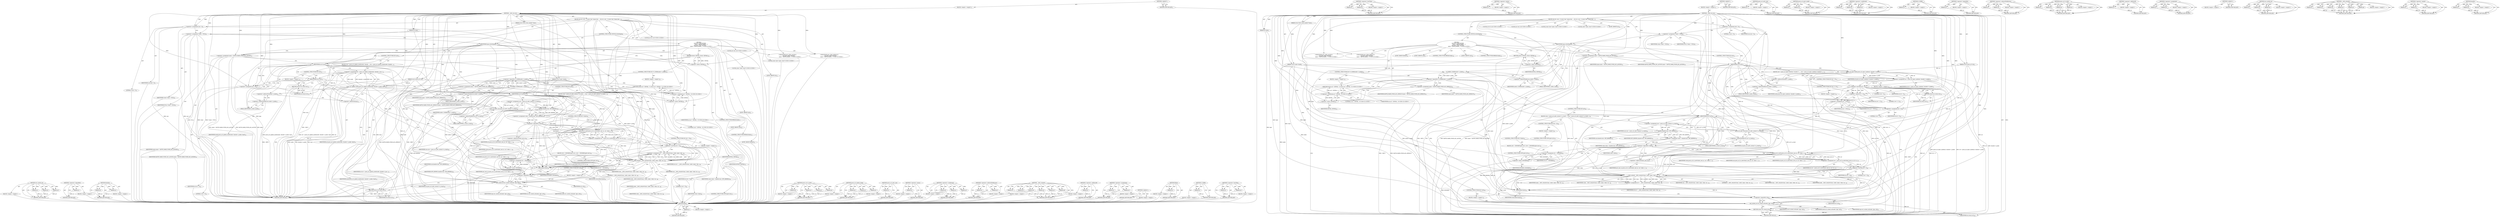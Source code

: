 digraph "&lt;operator&gt;.lessThan" {
vulnerable_241 [label=<(METHOD,kfree)>];
vulnerable_242 [label=<(PARAM,p1)>];
vulnerable_243 [label=<(BLOCK,&lt;empty&gt;,&lt;empty&gt;)>];
vulnerable_244 [label=<(METHOD_RETURN,ANY)>];
vulnerable_188 [label=<(METHOD,&lt;operator&gt;.lessThan)>];
vulnerable_189 [label=<(PARAM,p1)>];
vulnerable_190 [label=<(PARAM,p2)>];
vulnerable_191 [label=<(BLOCK,&lt;empty&gt;,&lt;empty&gt;)>];
vulnerable_192 [label=<(METHOD_RETURN,ANY)>];
vulnerable_212 [label=<(METHOD,&lt;operator&gt;.minus)>];
vulnerable_213 [label=<(PARAM,p1)>];
vulnerable_214 [label=<(BLOCK,&lt;empty&gt;,&lt;empty&gt;)>];
vulnerable_215 [label=<(METHOD_RETURN,ANY)>];
vulnerable_6 [label=<(METHOD,&lt;global&gt;)<SUB>1</SUB>>];
vulnerable_7 [label=<(BLOCK,&lt;empty&gt;,&lt;empty&gt;)<SUB>1</SUB>>];
vulnerable_8 [label=<(METHOD,__btrfs_set_acl)<SUB>1</SUB>>];
vulnerable_9 [label=<(PARAM,struct btrfs_trans_handle *trans)<SUB>1</SUB>>];
vulnerable_10 [label=<(PARAM,struct inode *inode)<SUB>2</SUB>>];
vulnerable_11 [label=<(PARAM,struct posix_acl *acl)<SUB>2</SUB>>];
vulnerable_12 [label=<(PARAM,int type)<SUB>2</SUB>>];
vulnerable_13 [label=<(BLOCK,{
	int ret, size = 0;
	const char *name;
	char ...,{
	int ret, size = 0;
	const char *name;
	char ...)<SUB>3</SUB>>];
vulnerable_14 [label="<(LOCAL,int ret: int)<SUB>4</SUB>>"];
vulnerable_15 [label="<(LOCAL,int size: int)<SUB>4</SUB>>"];
vulnerable_16 [label=<(&lt;operator&gt;.assignment,size = 0)<SUB>4</SUB>>];
vulnerable_17 [label=<(IDENTIFIER,size,size = 0)<SUB>4</SUB>>];
vulnerable_18 [label=<(LITERAL,0,size = 0)<SUB>4</SUB>>];
vulnerable_19 [label="<(LOCAL,const char* name: char*)<SUB>5</SUB>>"];
vulnerable_20 [label="<(LOCAL,char* value: char*)<SUB>6</SUB>>"];
vulnerable_21 [label=<(&lt;operator&gt;.assignment,*value = NULL)<SUB>6</SUB>>];
vulnerable_22 [label=<(IDENTIFIER,value,*value = NULL)<SUB>6</SUB>>];
vulnerable_23 [label=<(IDENTIFIER,NULL,*value = NULL)<SUB>6</SUB>>];
vulnerable_24 [label=<(CONTROL_STRUCTURE,SWITCH,switch(type))<SUB>8</SUB>>];
vulnerable_25 [label=<(IDENTIFIER,type,switch(type))<SUB>8</SUB>>];
vulnerable_26 [label="<(BLOCK,{
 	case ACL_TYPE_ACCESS:
 		name = XATTR_NAME_...,{
 	case ACL_TYPE_ACCESS:
 		name = XATTR_NAME_...)<SUB>8</SUB>>"];
vulnerable_27 [label=<(JUMP_TARGET,case)<SUB>9</SUB>>];
vulnerable_28 [label="<(IDENTIFIER,ACL_TYPE_ACCESS,{
 	case ACL_TYPE_ACCESS:
 		name = XATTR_NAME_...)<SUB>9</SUB>>"];
vulnerable_29 [label=<(&lt;operator&gt;.assignment,name = XATTR_NAME_POSIX_ACL_ACCESS)<SUB>10</SUB>>];
vulnerable_30 [label=<(IDENTIFIER,name,name = XATTR_NAME_POSIX_ACL_ACCESS)<SUB>10</SUB>>];
vulnerable_31 [label=<(IDENTIFIER,XATTR_NAME_POSIX_ACL_ACCESS,name = XATTR_NAME_POSIX_ACL_ACCESS)<SUB>10</SUB>>];
vulnerable_32 [label=<(CONTROL_STRUCTURE,IF,if (acl))<SUB>11</SUB>>];
vulnerable_33 [label=<(IDENTIFIER,acl,if (acl))<SUB>11</SUB>>];
vulnerable_34 [label=<(BLOCK,{
			ret = posix_acl_equiv_mode(acl, &amp;inode-&gt;i_...,{
			ret = posix_acl_equiv_mode(acl, &amp;inode-&gt;i_...)<SUB>11</SUB>>];
vulnerable_35 [label=<(&lt;operator&gt;.assignment,ret = posix_acl_equiv_mode(acl, &amp;inode-&gt;i_mode))<SUB>12</SUB>>];
vulnerable_36 [label=<(IDENTIFIER,ret,ret = posix_acl_equiv_mode(acl, &amp;inode-&gt;i_mode))<SUB>12</SUB>>];
vulnerable_37 [label=<(posix_acl_equiv_mode,posix_acl_equiv_mode(acl, &amp;inode-&gt;i_mode))<SUB>12</SUB>>];
vulnerable_38 [label=<(IDENTIFIER,acl,posix_acl_equiv_mode(acl, &amp;inode-&gt;i_mode))<SUB>12</SUB>>];
vulnerable_39 [label=<(&lt;operator&gt;.addressOf,&amp;inode-&gt;i_mode)<SUB>12</SUB>>];
vulnerable_40 [label=<(&lt;operator&gt;.indirectFieldAccess,inode-&gt;i_mode)<SUB>12</SUB>>];
vulnerable_41 [label=<(IDENTIFIER,inode,posix_acl_equiv_mode(acl, &amp;inode-&gt;i_mode))<SUB>12</SUB>>];
vulnerable_42 [label=<(FIELD_IDENTIFIER,i_mode,i_mode)<SUB>12</SUB>>];
vulnerable_43 [label=<(CONTROL_STRUCTURE,IF,if (ret &lt; 0))<SUB>13</SUB>>];
vulnerable_44 [label=<(&lt;operator&gt;.lessThan,ret &lt; 0)<SUB>13</SUB>>];
vulnerable_45 [label=<(IDENTIFIER,ret,ret &lt; 0)<SUB>13</SUB>>];
vulnerable_46 [label=<(LITERAL,0,ret &lt; 0)<SUB>13</SUB>>];
vulnerable_47 [label=<(BLOCK,&lt;empty&gt;,&lt;empty&gt;)<SUB>14</SUB>>];
vulnerable_48 [label=<(RETURN,return ret;,return ret;)<SUB>14</SUB>>];
vulnerable_49 [label=<(IDENTIFIER,ret,return ret;)<SUB>14</SUB>>];
vulnerable_50 [label=<(CONTROL_STRUCTURE,IF,if (ret == 0))<SUB>15</SUB>>];
vulnerable_51 [label=<(&lt;operator&gt;.equals,ret == 0)<SUB>15</SUB>>];
vulnerable_52 [label=<(IDENTIFIER,ret,ret == 0)<SUB>15</SUB>>];
vulnerable_53 [label=<(LITERAL,0,ret == 0)<SUB>15</SUB>>];
vulnerable_54 [label=<(BLOCK,&lt;empty&gt;,&lt;empty&gt;)<SUB>16</SUB>>];
vulnerable_55 [label=<(&lt;operator&gt;.assignment,acl = NULL)<SUB>16</SUB>>];
vulnerable_56 [label=<(IDENTIFIER,acl,acl = NULL)<SUB>16</SUB>>];
vulnerable_57 [label=<(IDENTIFIER,NULL,acl = NULL)<SUB>16</SUB>>];
vulnerable_58 [label=<(&lt;operator&gt;.assignment,ret = 0)<SUB>18</SUB>>];
vulnerable_59 [label=<(IDENTIFIER,ret,ret = 0)<SUB>18</SUB>>];
vulnerable_60 [label=<(LITERAL,0,ret = 0)<SUB>18</SUB>>];
vulnerable_61 [label=<(CONTROL_STRUCTURE,BREAK,break;)<SUB>19</SUB>>];
vulnerable_62 [label=<(JUMP_TARGET,case)<SUB>20</SUB>>];
vulnerable_63 [label="<(IDENTIFIER,ACL_TYPE_DEFAULT,{
 	case ACL_TYPE_ACCESS:
 		name = XATTR_NAME_...)<SUB>20</SUB>>"];
vulnerable_64 [label=<(CONTROL_STRUCTURE,IF,if (!S_ISDIR(inode-&gt;i_mode)))<SUB>21</SUB>>];
vulnerable_65 [label=<(&lt;operator&gt;.logicalNot,!S_ISDIR(inode-&gt;i_mode))<SUB>21</SUB>>];
vulnerable_66 [label=<(S_ISDIR,S_ISDIR(inode-&gt;i_mode))<SUB>21</SUB>>];
vulnerable_67 [label=<(&lt;operator&gt;.indirectFieldAccess,inode-&gt;i_mode)<SUB>21</SUB>>];
vulnerable_68 [label=<(IDENTIFIER,inode,S_ISDIR(inode-&gt;i_mode))<SUB>21</SUB>>];
vulnerable_69 [label=<(FIELD_IDENTIFIER,i_mode,i_mode)<SUB>21</SUB>>];
vulnerable_70 [label=<(BLOCK,&lt;empty&gt;,&lt;empty&gt;)<SUB>22</SUB>>];
vulnerable_71 [label="<(RETURN,return acl ? -EINVAL : 0;,return acl ? -EINVAL : 0;)<SUB>22</SUB>>"];
vulnerable_72 [label="<(&lt;operator&gt;.conditional,acl ? -EINVAL : 0)<SUB>22</SUB>>"];
vulnerable_73 [label="<(IDENTIFIER,acl,acl ? -EINVAL : 0)<SUB>22</SUB>>"];
vulnerable_74 [label=<(&lt;operator&gt;.minus,-EINVAL)<SUB>22</SUB>>];
vulnerable_75 [label=<(IDENTIFIER,EINVAL,-EINVAL)<SUB>22</SUB>>];
vulnerable_76 [label="<(LITERAL,0,acl ? -EINVAL : 0)<SUB>22</SUB>>"];
vulnerable_77 [label=<(&lt;operator&gt;.assignment,name = XATTR_NAME_POSIX_ACL_DEFAULT)<SUB>23</SUB>>];
vulnerable_78 [label=<(IDENTIFIER,name,name = XATTR_NAME_POSIX_ACL_DEFAULT)<SUB>23</SUB>>];
vulnerable_79 [label=<(IDENTIFIER,XATTR_NAME_POSIX_ACL_DEFAULT,name = XATTR_NAME_POSIX_ACL_DEFAULT)<SUB>23</SUB>>];
vulnerable_80 [label=<(CONTROL_STRUCTURE,BREAK,break;)<SUB>24</SUB>>];
vulnerable_81 [label=<(JUMP_TARGET,default)<SUB>25</SUB>>];
vulnerable_82 [label=<(RETURN,return -EINVAL;,return -EINVAL;)<SUB>26</SUB>>];
vulnerable_83 [label=<(&lt;operator&gt;.minus,-EINVAL)<SUB>26</SUB>>];
vulnerable_84 [label=<(IDENTIFIER,EINVAL,-EINVAL)<SUB>26</SUB>>];
vulnerable_85 [label=<(CONTROL_STRUCTURE,IF,if (acl))<SUB>29</SUB>>];
vulnerable_86 [label=<(IDENTIFIER,acl,if (acl))<SUB>29</SUB>>];
vulnerable_87 [label=<(BLOCK,{
		size = posix_acl_xattr_size(acl-&gt;a_count);
...,{
		size = posix_acl_xattr_size(acl-&gt;a_count);
...)<SUB>29</SUB>>];
vulnerable_88 [label=<(&lt;operator&gt;.assignment,size = posix_acl_xattr_size(acl-&gt;a_count))<SUB>30</SUB>>];
vulnerable_89 [label=<(IDENTIFIER,size,size = posix_acl_xattr_size(acl-&gt;a_count))<SUB>30</SUB>>];
vulnerable_90 [label=<(posix_acl_xattr_size,posix_acl_xattr_size(acl-&gt;a_count))<SUB>30</SUB>>];
vulnerable_91 [label=<(&lt;operator&gt;.indirectFieldAccess,acl-&gt;a_count)<SUB>30</SUB>>];
vulnerable_92 [label=<(IDENTIFIER,acl,posix_acl_xattr_size(acl-&gt;a_count))<SUB>30</SUB>>];
vulnerable_93 [label=<(FIELD_IDENTIFIER,a_count,a_count)<SUB>30</SUB>>];
vulnerable_94 [label=<(&lt;operator&gt;.assignment,value = kmalloc(size, GFP_KERNEL))<SUB>31</SUB>>];
vulnerable_95 [label=<(IDENTIFIER,value,value = kmalloc(size, GFP_KERNEL))<SUB>31</SUB>>];
vulnerable_96 [label=<(kmalloc,kmalloc(size, GFP_KERNEL))<SUB>31</SUB>>];
vulnerable_97 [label=<(IDENTIFIER,size,kmalloc(size, GFP_KERNEL))<SUB>31</SUB>>];
vulnerable_98 [label=<(IDENTIFIER,GFP_KERNEL,kmalloc(size, GFP_KERNEL))<SUB>31</SUB>>];
vulnerable_99 [label=<(CONTROL_STRUCTURE,IF,if (!value))<SUB>32</SUB>>];
vulnerable_100 [label=<(&lt;operator&gt;.logicalNot,!value)<SUB>32</SUB>>];
vulnerable_101 [label=<(IDENTIFIER,value,!value)<SUB>32</SUB>>];
vulnerable_102 [label=<(BLOCK,{
			ret = -ENOMEM;
			goto out;
		},{
			ret = -ENOMEM;
			goto out;
		})<SUB>32</SUB>>];
vulnerable_103 [label=<(&lt;operator&gt;.assignment,ret = -ENOMEM)<SUB>33</SUB>>];
vulnerable_104 [label=<(IDENTIFIER,ret,ret = -ENOMEM)<SUB>33</SUB>>];
vulnerable_105 [label=<(&lt;operator&gt;.minus,-ENOMEM)<SUB>33</SUB>>];
vulnerable_106 [label=<(IDENTIFIER,ENOMEM,-ENOMEM)<SUB>33</SUB>>];
vulnerable_107 [label=<(CONTROL_STRUCTURE,GOTO,goto out;)<SUB>34</SUB>>];
vulnerable_108 [label=<(&lt;operator&gt;.assignment,ret = posix_acl_to_xattr(&amp;init_user_ns, acl, va...)<SUB>37</SUB>>];
vulnerable_109 [label=<(IDENTIFIER,ret,ret = posix_acl_to_xattr(&amp;init_user_ns, acl, va...)<SUB>37</SUB>>];
vulnerable_110 [label=<(posix_acl_to_xattr,posix_acl_to_xattr(&amp;init_user_ns, acl, value, s...)<SUB>37</SUB>>];
vulnerable_111 [label=<(&lt;operator&gt;.addressOf,&amp;init_user_ns)<SUB>37</SUB>>];
vulnerable_112 [label=<(IDENTIFIER,init_user_ns,posix_acl_to_xattr(&amp;init_user_ns, acl, value, s...)<SUB>37</SUB>>];
vulnerable_113 [label=<(IDENTIFIER,acl,posix_acl_to_xattr(&amp;init_user_ns, acl, value, s...)<SUB>37</SUB>>];
vulnerable_114 [label=<(IDENTIFIER,value,posix_acl_to_xattr(&amp;init_user_ns, acl, value, s...)<SUB>37</SUB>>];
vulnerable_115 [label=<(IDENTIFIER,size,posix_acl_to_xattr(&amp;init_user_ns, acl, value, s...)<SUB>37</SUB>>];
vulnerable_116 [label=<(CONTROL_STRUCTURE,IF,if (ret &lt; 0))<SUB>38</SUB>>];
vulnerable_117 [label=<(&lt;operator&gt;.lessThan,ret &lt; 0)<SUB>38</SUB>>];
vulnerable_118 [label=<(IDENTIFIER,ret,ret &lt; 0)<SUB>38</SUB>>];
vulnerable_119 [label=<(LITERAL,0,ret &lt; 0)<SUB>38</SUB>>];
vulnerable_120 [label=<(BLOCK,&lt;empty&gt;,&lt;empty&gt;)<SUB>39</SUB>>];
vulnerable_121 [label=<(CONTROL_STRUCTURE,GOTO,goto out;)<SUB>39</SUB>>];
vulnerable_122 [label=<(&lt;operator&gt;.assignment,ret = __btrfs_setxattr(trans, inode, name, valu...)<SUB>42</SUB>>];
vulnerable_123 [label=<(IDENTIFIER,ret,ret = __btrfs_setxattr(trans, inode, name, valu...)<SUB>42</SUB>>];
vulnerable_124 [label=<(__btrfs_setxattr,__btrfs_setxattr(trans, inode, name, value, siz...)<SUB>42</SUB>>];
vulnerable_125 [label=<(IDENTIFIER,trans,__btrfs_setxattr(trans, inode, name, value, siz...)<SUB>42</SUB>>];
vulnerable_126 [label=<(IDENTIFIER,inode,__btrfs_setxattr(trans, inode, name, value, siz...)<SUB>42</SUB>>];
vulnerable_127 [label=<(IDENTIFIER,name,__btrfs_setxattr(trans, inode, name, value, siz...)<SUB>42</SUB>>];
vulnerable_128 [label=<(IDENTIFIER,value,__btrfs_setxattr(trans, inode, name, value, siz...)<SUB>42</SUB>>];
vulnerable_129 [label=<(IDENTIFIER,size,__btrfs_setxattr(trans, inode, name, value, siz...)<SUB>42</SUB>>];
vulnerable_130 [label=<(LITERAL,0,__btrfs_setxattr(trans, inode, name, value, siz...)<SUB>42</SUB>>];
vulnerable_131 [label=<(JUMP_TARGET,out)<SUB>43</SUB>>];
vulnerable_132 [label=<(kfree,kfree(value))<SUB>44</SUB>>];
vulnerable_133 [label=<(IDENTIFIER,value,kfree(value))<SUB>44</SUB>>];
vulnerable_134 [label=<(CONTROL_STRUCTURE,IF,if (!ret))<SUB>46</SUB>>];
vulnerable_135 [label=<(&lt;operator&gt;.logicalNot,!ret)<SUB>46</SUB>>];
vulnerable_136 [label=<(IDENTIFIER,ret,!ret)<SUB>46</SUB>>];
vulnerable_137 [label=<(BLOCK,&lt;empty&gt;,&lt;empty&gt;)<SUB>47</SUB>>];
vulnerable_138 [label=<(set_cached_acl,set_cached_acl(inode, type, acl))<SUB>47</SUB>>];
vulnerable_139 [label=<(IDENTIFIER,inode,set_cached_acl(inode, type, acl))<SUB>47</SUB>>];
vulnerable_140 [label=<(IDENTIFIER,type,set_cached_acl(inode, type, acl))<SUB>47</SUB>>];
vulnerable_141 [label=<(IDENTIFIER,acl,set_cached_acl(inode, type, acl))<SUB>47</SUB>>];
vulnerable_142 [label=<(RETURN,return ret;,return ret;)<SUB>49</SUB>>];
vulnerable_143 [label=<(IDENTIFIER,ret,return ret;)<SUB>49</SUB>>];
vulnerable_144 [label=<(METHOD_RETURN,int)<SUB>1</SUB>>];
vulnerable_146 [label=<(METHOD_RETURN,ANY)<SUB>1</SUB>>];
vulnerable_216 [label=<(METHOD,posix_acl_xattr_size)>];
vulnerable_217 [label=<(PARAM,p1)>];
vulnerable_218 [label=<(BLOCK,&lt;empty&gt;,&lt;empty&gt;)>];
vulnerable_219 [label=<(METHOD_RETURN,ANY)>];
vulnerable_174 [label=<(METHOD,posix_acl_equiv_mode)>];
vulnerable_175 [label=<(PARAM,p1)>];
vulnerable_176 [label=<(PARAM,p2)>];
vulnerable_177 [label=<(BLOCK,&lt;empty&gt;,&lt;empty&gt;)>];
vulnerable_178 [label=<(METHOD_RETURN,ANY)>];
vulnerable_206 [label=<(METHOD,&lt;operator&gt;.conditional)>];
vulnerable_207 [label=<(PARAM,p1)>];
vulnerable_208 [label=<(PARAM,p2)>];
vulnerable_209 [label=<(PARAM,p3)>];
vulnerable_210 [label=<(BLOCK,&lt;empty&gt;,&lt;empty&gt;)>];
vulnerable_211 [label=<(METHOD_RETURN,ANY)>];
vulnerable_202 [label=<(METHOD,S_ISDIR)>];
vulnerable_203 [label=<(PARAM,p1)>];
vulnerable_204 [label=<(BLOCK,&lt;empty&gt;,&lt;empty&gt;)>];
vulnerable_205 [label=<(METHOD_RETURN,ANY)>];
vulnerable_198 [label=<(METHOD,&lt;operator&gt;.logicalNot)>];
vulnerable_199 [label=<(PARAM,p1)>];
vulnerable_200 [label=<(BLOCK,&lt;empty&gt;,&lt;empty&gt;)>];
vulnerable_201 [label=<(METHOD_RETURN,ANY)>];
vulnerable_183 [label=<(METHOD,&lt;operator&gt;.indirectFieldAccess)>];
vulnerable_184 [label=<(PARAM,p1)>];
vulnerable_185 [label=<(PARAM,p2)>];
vulnerable_186 [label=<(BLOCK,&lt;empty&gt;,&lt;empty&gt;)>];
vulnerable_187 [label=<(METHOD_RETURN,ANY)>];
vulnerable_225 [label=<(METHOD,posix_acl_to_xattr)>];
vulnerable_226 [label=<(PARAM,p1)>];
vulnerable_227 [label=<(PARAM,p2)>];
vulnerable_228 [label=<(PARAM,p3)>];
vulnerable_229 [label=<(PARAM,p4)>];
vulnerable_230 [label=<(BLOCK,&lt;empty&gt;,&lt;empty&gt;)>];
vulnerable_231 [label=<(METHOD_RETURN,ANY)>];
vulnerable_179 [label=<(METHOD,&lt;operator&gt;.addressOf)>];
vulnerable_180 [label=<(PARAM,p1)>];
vulnerable_181 [label=<(BLOCK,&lt;empty&gt;,&lt;empty&gt;)>];
vulnerable_182 [label=<(METHOD_RETURN,ANY)>];
vulnerable_169 [label=<(METHOD,&lt;operator&gt;.assignment)>];
vulnerable_170 [label=<(PARAM,p1)>];
vulnerable_171 [label=<(PARAM,p2)>];
vulnerable_172 [label=<(BLOCK,&lt;empty&gt;,&lt;empty&gt;)>];
vulnerable_173 [label=<(METHOD_RETURN,ANY)>];
vulnerable_163 [label=<(METHOD,&lt;global&gt;)<SUB>1</SUB>>];
vulnerable_164 [label=<(BLOCK,&lt;empty&gt;,&lt;empty&gt;)>];
vulnerable_165 [label=<(METHOD_RETURN,ANY)>];
vulnerable_245 [label=<(METHOD,set_cached_acl)>];
vulnerable_246 [label=<(PARAM,p1)>];
vulnerable_247 [label=<(PARAM,p2)>];
vulnerable_248 [label=<(PARAM,p3)>];
vulnerable_249 [label=<(BLOCK,&lt;empty&gt;,&lt;empty&gt;)>];
vulnerable_250 [label=<(METHOD_RETURN,ANY)>];
vulnerable_232 [label=<(METHOD,__btrfs_setxattr)>];
vulnerable_233 [label=<(PARAM,p1)>];
vulnerable_234 [label=<(PARAM,p2)>];
vulnerable_235 [label=<(PARAM,p3)>];
vulnerable_236 [label=<(PARAM,p4)>];
vulnerable_237 [label=<(PARAM,p5)>];
vulnerable_238 [label=<(PARAM,p6)>];
vulnerable_239 [label=<(BLOCK,&lt;empty&gt;,&lt;empty&gt;)>];
vulnerable_240 [label=<(METHOD_RETURN,ANY)>];
vulnerable_193 [label=<(METHOD,&lt;operator&gt;.equals)>];
vulnerable_194 [label=<(PARAM,p1)>];
vulnerable_195 [label=<(PARAM,p2)>];
vulnerable_196 [label=<(BLOCK,&lt;empty&gt;,&lt;empty&gt;)>];
vulnerable_197 [label=<(METHOD_RETURN,ANY)>];
vulnerable_220 [label=<(METHOD,kmalloc)>];
vulnerable_221 [label=<(PARAM,p1)>];
vulnerable_222 [label=<(PARAM,p2)>];
vulnerable_223 [label=<(BLOCK,&lt;empty&gt;,&lt;empty&gt;)>];
vulnerable_224 [label=<(METHOD_RETURN,ANY)>];
fixed_233 [label=<(METHOD,set_cached_acl)>];
fixed_234 [label=<(PARAM,p1)>];
fixed_235 [label=<(PARAM,p2)>];
fixed_236 [label=<(PARAM,p3)>];
fixed_237 [label=<(BLOCK,&lt;empty&gt;,&lt;empty&gt;)>];
fixed_238 [label=<(METHOD_RETURN,ANY)>];
fixed_181 [label=<(METHOD,&lt;operator&gt;.logicalNot)>];
fixed_182 [label=<(PARAM,p1)>];
fixed_183 [label=<(BLOCK,&lt;empty&gt;,&lt;empty&gt;)>];
fixed_184 [label=<(METHOD_RETURN,ANY)>];
fixed_203 [label=<(METHOD,kmalloc)>];
fixed_204 [label=<(PARAM,p1)>];
fixed_205 [label=<(PARAM,p2)>];
fixed_206 [label=<(BLOCK,&lt;empty&gt;,&lt;empty&gt;)>];
fixed_207 [label=<(METHOD_RETURN,ANY)>];
fixed_6 [label=<(METHOD,&lt;global&gt;)<SUB>1</SUB>>];
fixed_7 [label=<(BLOCK,&lt;empty&gt;,&lt;empty&gt;)<SUB>1</SUB>>];
fixed_8 [label=<(METHOD,__btrfs_set_acl)<SUB>1</SUB>>];
fixed_9 [label=<(PARAM,struct btrfs_trans_handle *trans)<SUB>1</SUB>>];
fixed_10 [label=<(PARAM,struct inode *inode)<SUB>2</SUB>>];
fixed_11 [label=<(PARAM,struct posix_acl *acl)<SUB>2</SUB>>];
fixed_12 [label=<(PARAM,int type)<SUB>2</SUB>>];
fixed_13 [label=<(BLOCK,{
	int ret, size = 0;
	const char *name;
	char ...,{
	int ret, size = 0;
	const char *name;
	char ...)<SUB>3</SUB>>];
fixed_14 [label="<(LOCAL,int ret: int)<SUB>4</SUB>>"];
fixed_15 [label="<(LOCAL,int size: int)<SUB>4</SUB>>"];
fixed_16 [label=<(&lt;operator&gt;.assignment,size = 0)<SUB>4</SUB>>];
fixed_17 [label=<(IDENTIFIER,size,size = 0)<SUB>4</SUB>>];
fixed_18 [label=<(LITERAL,0,size = 0)<SUB>4</SUB>>];
fixed_19 [label="<(LOCAL,const char* name: char*)<SUB>5</SUB>>"];
fixed_20 [label="<(LOCAL,char* value: char*)<SUB>6</SUB>>"];
fixed_21 [label=<(&lt;operator&gt;.assignment,*value = NULL)<SUB>6</SUB>>];
fixed_22 [label=<(IDENTIFIER,value,*value = NULL)<SUB>6</SUB>>];
fixed_23 [label=<(IDENTIFIER,NULL,*value = NULL)<SUB>6</SUB>>];
fixed_24 [label=<(CONTROL_STRUCTURE,SWITCH,switch(type))<SUB>8</SUB>>];
fixed_25 [label=<(IDENTIFIER,type,switch(type))<SUB>8</SUB>>];
fixed_26 [label="<(BLOCK,{
 	case ACL_TYPE_ACCESS:
 		name = XATTR_NAME_...,{
 	case ACL_TYPE_ACCESS:
 		name = XATTR_NAME_...)<SUB>8</SUB>>"];
fixed_27 [label=<(JUMP_TARGET,case)<SUB>9</SUB>>];
fixed_28 [label="<(IDENTIFIER,ACL_TYPE_ACCESS,{
 	case ACL_TYPE_ACCESS:
 		name = XATTR_NAME_...)<SUB>9</SUB>>"];
fixed_29 [label=<(&lt;operator&gt;.assignment,name = XATTR_NAME_POSIX_ACL_ACCESS)<SUB>10</SUB>>];
fixed_30 [label=<(IDENTIFIER,name,name = XATTR_NAME_POSIX_ACL_ACCESS)<SUB>10</SUB>>];
fixed_31 [label=<(IDENTIFIER,XATTR_NAME_POSIX_ACL_ACCESS,name = XATTR_NAME_POSIX_ACL_ACCESS)<SUB>10</SUB>>];
fixed_32 [label=<(CONTROL_STRUCTURE,IF,if (acl))<SUB>11</SUB>>];
fixed_33 [label=<(IDENTIFIER,acl,if (acl))<SUB>11</SUB>>];
fixed_34 [label=<(BLOCK,{
			ret = posix_acl_update_mode(inode, &amp;inode-...,{
			ret = posix_acl_update_mode(inode, &amp;inode-...)<SUB>11</SUB>>];
fixed_35 [label=<(&lt;operator&gt;.assignment,ret = posix_acl_update_mode(inode, &amp;inode-&gt;i_mo...)<SUB>12</SUB>>];
fixed_36 [label=<(IDENTIFIER,ret,ret = posix_acl_update_mode(inode, &amp;inode-&gt;i_mo...)<SUB>12</SUB>>];
fixed_37 [label=<(posix_acl_update_mode,posix_acl_update_mode(inode, &amp;inode-&gt;i_mode, &amp;acl))<SUB>12</SUB>>];
fixed_38 [label=<(IDENTIFIER,inode,posix_acl_update_mode(inode, &amp;inode-&gt;i_mode, &amp;acl))<SUB>12</SUB>>];
fixed_39 [label=<(&lt;operator&gt;.addressOf,&amp;inode-&gt;i_mode)<SUB>12</SUB>>];
fixed_40 [label=<(&lt;operator&gt;.indirectFieldAccess,inode-&gt;i_mode)<SUB>12</SUB>>];
fixed_41 [label=<(IDENTIFIER,inode,posix_acl_update_mode(inode, &amp;inode-&gt;i_mode, &amp;acl))<SUB>12</SUB>>];
fixed_42 [label=<(FIELD_IDENTIFIER,i_mode,i_mode)<SUB>12</SUB>>];
fixed_43 [label=<(&lt;operator&gt;.addressOf,&amp;acl)<SUB>12</SUB>>];
fixed_44 [label=<(IDENTIFIER,acl,posix_acl_update_mode(inode, &amp;inode-&gt;i_mode, &amp;acl))<SUB>12</SUB>>];
fixed_45 [label=<(CONTROL_STRUCTURE,IF,if (ret))<SUB>13</SUB>>];
fixed_46 [label=<(IDENTIFIER,ret,if (ret))<SUB>13</SUB>>];
fixed_47 [label=<(BLOCK,&lt;empty&gt;,&lt;empty&gt;)<SUB>14</SUB>>];
fixed_48 [label=<(RETURN,return ret;,return ret;)<SUB>14</SUB>>];
fixed_49 [label=<(IDENTIFIER,ret,return ret;)<SUB>14</SUB>>];
fixed_50 [label=<(&lt;operator&gt;.assignment,ret = 0)<SUB>16</SUB>>];
fixed_51 [label=<(IDENTIFIER,ret,ret = 0)<SUB>16</SUB>>];
fixed_52 [label=<(LITERAL,0,ret = 0)<SUB>16</SUB>>];
fixed_53 [label=<(CONTROL_STRUCTURE,BREAK,break;)<SUB>17</SUB>>];
fixed_54 [label=<(JUMP_TARGET,case)<SUB>18</SUB>>];
fixed_55 [label="<(IDENTIFIER,ACL_TYPE_DEFAULT,{
 	case ACL_TYPE_ACCESS:
 		name = XATTR_NAME_...)<SUB>18</SUB>>"];
fixed_56 [label=<(CONTROL_STRUCTURE,IF,if (!S_ISDIR(inode-&gt;i_mode)))<SUB>19</SUB>>];
fixed_57 [label=<(&lt;operator&gt;.logicalNot,!S_ISDIR(inode-&gt;i_mode))<SUB>19</SUB>>];
fixed_58 [label=<(S_ISDIR,S_ISDIR(inode-&gt;i_mode))<SUB>19</SUB>>];
fixed_59 [label=<(&lt;operator&gt;.indirectFieldAccess,inode-&gt;i_mode)<SUB>19</SUB>>];
fixed_60 [label=<(IDENTIFIER,inode,S_ISDIR(inode-&gt;i_mode))<SUB>19</SUB>>];
fixed_61 [label=<(FIELD_IDENTIFIER,i_mode,i_mode)<SUB>19</SUB>>];
fixed_62 [label=<(BLOCK,&lt;empty&gt;,&lt;empty&gt;)<SUB>20</SUB>>];
fixed_63 [label="<(RETURN,return acl ? -EINVAL : 0;,return acl ? -EINVAL : 0;)<SUB>20</SUB>>"];
fixed_64 [label="<(&lt;operator&gt;.conditional,acl ? -EINVAL : 0)<SUB>20</SUB>>"];
fixed_65 [label="<(IDENTIFIER,acl,acl ? -EINVAL : 0)<SUB>20</SUB>>"];
fixed_66 [label=<(&lt;operator&gt;.minus,-EINVAL)<SUB>20</SUB>>];
fixed_67 [label=<(IDENTIFIER,EINVAL,-EINVAL)<SUB>20</SUB>>];
fixed_68 [label="<(LITERAL,0,acl ? -EINVAL : 0)<SUB>20</SUB>>"];
fixed_69 [label=<(&lt;operator&gt;.assignment,name = XATTR_NAME_POSIX_ACL_DEFAULT)<SUB>21</SUB>>];
fixed_70 [label=<(IDENTIFIER,name,name = XATTR_NAME_POSIX_ACL_DEFAULT)<SUB>21</SUB>>];
fixed_71 [label=<(IDENTIFIER,XATTR_NAME_POSIX_ACL_DEFAULT,name = XATTR_NAME_POSIX_ACL_DEFAULT)<SUB>21</SUB>>];
fixed_72 [label=<(CONTROL_STRUCTURE,BREAK,break;)<SUB>22</SUB>>];
fixed_73 [label=<(JUMP_TARGET,default)<SUB>23</SUB>>];
fixed_74 [label=<(RETURN,return -EINVAL;,return -EINVAL;)<SUB>24</SUB>>];
fixed_75 [label=<(&lt;operator&gt;.minus,-EINVAL)<SUB>24</SUB>>];
fixed_76 [label=<(IDENTIFIER,EINVAL,-EINVAL)<SUB>24</SUB>>];
fixed_77 [label=<(CONTROL_STRUCTURE,IF,if (acl))<SUB>27</SUB>>];
fixed_78 [label=<(IDENTIFIER,acl,if (acl))<SUB>27</SUB>>];
fixed_79 [label=<(BLOCK,{
		size = posix_acl_xattr_size(acl-&gt;a_count);
...,{
		size = posix_acl_xattr_size(acl-&gt;a_count);
...)<SUB>27</SUB>>];
fixed_80 [label=<(&lt;operator&gt;.assignment,size = posix_acl_xattr_size(acl-&gt;a_count))<SUB>28</SUB>>];
fixed_81 [label=<(IDENTIFIER,size,size = posix_acl_xattr_size(acl-&gt;a_count))<SUB>28</SUB>>];
fixed_82 [label=<(posix_acl_xattr_size,posix_acl_xattr_size(acl-&gt;a_count))<SUB>28</SUB>>];
fixed_83 [label=<(&lt;operator&gt;.indirectFieldAccess,acl-&gt;a_count)<SUB>28</SUB>>];
fixed_84 [label=<(IDENTIFIER,acl,posix_acl_xattr_size(acl-&gt;a_count))<SUB>28</SUB>>];
fixed_85 [label=<(FIELD_IDENTIFIER,a_count,a_count)<SUB>28</SUB>>];
fixed_86 [label=<(&lt;operator&gt;.assignment,value = kmalloc(size, GFP_KERNEL))<SUB>29</SUB>>];
fixed_87 [label=<(IDENTIFIER,value,value = kmalloc(size, GFP_KERNEL))<SUB>29</SUB>>];
fixed_88 [label=<(kmalloc,kmalloc(size, GFP_KERNEL))<SUB>29</SUB>>];
fixed_89 [label=<(IDENTIFIER,size,kmalloc(size, GFP_KERNEL))<SUB>29</SUB>>];
fixed_90 [label=<(IDENTIFIER,GFP_KERNEL,kmalloc(size, GFP_KERNEL))<SUB>29</SUB>>];
fixed_91 [label=<(CONTROL_STRUCTURE,IF,if (!value))<SUB>30</SUB>>];
fixed_92 [label=<(&lt;operator&gt;.logicalNot,!value)<SUB>30</SUB>>];
fixed_93 [label=<(IDENTIFIER,value,!value)<SUB>30</SUB>>];
fixed_94 [label=<(BLOCK,{
			ret = -ENOMEM;
			goto out;
		},{
			ret = -ENOMEM;
			goto out;
		})<SUB>30</SUB>>];
fixed_95 [label=<(&lt;operator&gt;.assignment,ret = -ENOMEM)<SUB>31</SUB>>];
fixed_96 [label=<(IDENTIFIER,ret,ret = -ENOMEM)<SUB>31</SUB>>];
fixed_97 [label=<(&lt;operator&gt;.minus,-ENOMEM)<SUB>31</SUB>>];
fixed_98 [label=<(IDENTIFIER,ENOMEM,-ENOMEM)<SUB>31</SUB>>];
fixed_99 [label=<(CONTROL_STRUCTURE,GOTO,goto out;)<SUB>32</SUB>>];
fixed_100 [label=<(&lt;operator&gt;.assignment,ret = posix_acl_to_xattr(&amp;init_user_ns, acl, va...)<SUB>35</SUB>>];
fixed_101 [label=<(IDENTIFIER,ret,ret = posix_acl_to_xattr(&amp;init_user_ns, acl, va...)<SUB>35</SUB>>];
fixed_102 [label=<(posix_acl_to_xattr,posix_acl_to_xattr(&amp;init_user_ns, acl, value, s...)<SUB>35</SUB>>];
fixed_103 [label=<(&lt;operator&gt;.addressOf,&amp;init_user_ns)<SUB>35</SUB>>];
fixed_104 [label=<(IDENTIFIER,init_user_ns,posix_acl_to_xattr(&amp;init_user_ns, acl, value, s...)<SUB>35</SUB>>];
fixed_105 [label=<(IDENTIFIER,acl,posix_acl_to_xattr(&amp;init_user_ns, acl, value, s...)<SUB>35</SUB>>];
fixed_106 [label=<(IDENTIFIER,value,posix_acl_to_xattr(&amp;init_user_ns, acl, value, s...)<SUB>35</SUB>>];
fixed_107 [label=<(IDENTIFIER,size,posix_acl_to_xattr(&amp;init_user_ns, acl, value, s...)<SUB>35</SUB>>];
fixed_108 [label=<(CONTROL_STRUCTURE,IF,if (ret &lt; 0))<SUB>36</SUB>>];
fixed_109 [label=<(&lt;operator&gt;.lessThan,ret &lt; 0)<SUB>36</SUB>>];
fixed_110 [label=<(IDENTIFIER,ret,ret &lt; 0)<SUB>36</SUB>>];
fixed_111 [label=<(LITERAL,0,ret &lt; 0)<SUB>36</SUB>>];
fixed_112 [label=<(BLOCK,&lt;empty&gt;,&lt;empty&gt;)<SUB>37</SUB>>];
fixed_113 [label=<(CONTROL_STRUCTURE,GOTO,goto out;)<SUB>37</SUB>>];
fixed_114 [label=<(&lt;operator&gt;.assignment,ret = __btrfs_setxattr(trans, inode, name, valu...)<SUB>40</SUB>>];
fixed_115 [label=<(IDENTIFIER,ret,ret = __btrfs_setxattr(trans, inode, name, valu...)<SUB>40</SUB>>];
fixed_116 [label=<(__btrfs_setxattr,__btrfs_setxattr(trans, inode, name, value, siz...)<SUB>40</SUB>>];
fixed_117 [label=<(IDENTIFIER,trans,__btrfs_setxattr(trans, inode, name, value, siz...)<SUB>40</SUB>>];
fixed_118 [label=<(IDENTIFIER,inode,__btrfs_setxattr(trans, inode, name, value, siz...)<SUB>40</SUB>>];
fixed_119 [label=<(IDENTIFIER,name,__btrfs_setxattr(trans, inode, name, value, siz...)<SUB>40</SUB>>];
fixed_120 [label=<(IDENTIFIER,value,__btrfs_setxattr(trans, inode, name, value, siz...)<SUB>40</SUB>>];
fixed_121 [label=<(IDENTIFIER,size,__btrfs_setxattr(trans, inode, name, value, siz...)<SUB>40</SUB>>];
fixed_122 [label=<(LITERAL,0,__btrfs_setxattr(trans, inode, name, value, siz...)<SUB>40</SUB>>];
fixed_123 [label=<(JUMP_TARGET,out)<SUB>41</SUB>>];
fixed_124 [label=<(kfree,kfree(value))<SUB>42</SUB>>];
fixed_125 [label=<(IDENTIFIER,value,kfree(value))<SUB>42</SUB>>];
fixed_126 [label=<(CONTROL_STRUCTURE,IF,if (!ret))<SUB>44</SUB>>];
fixed_127 [label=<(&lt;operator&gt;.logicalNot,!ret)<SUB>44</SUB>>];
fixed_128 [label=<(IDENTIFIER,ret,!ret)<SUB>44</SUB>>];
fixed_129 [label=<(BLOCK,&lt;empty&gt;,&lt;empty&gt;)<SUB>45</SUB>>];
fixed_130 [label=<(set_cached_acl,set_cached_acl(inode, type, acl))<SUB>45</SUB>>];
fixed_131 [label=<(IDENTIFIER,inode,set_cached_acl(inode, type, acl))<SUB>45</SUB>>];
fixed_132 [label=<(IDENTIFIER,type,set_cached_acl(inode, type, acl))<SUB>45</SUB>>];
fixed_133 [label=<(IDENTIFIER,acl,set_cached_acl(inode, type, acl))<SUB>45</SUB>>];
fixed_134 [label=<(RETURN,return ret;,return ret;)<SUB>47</SUB>>];
fixed_135 [label=<(IDENTIFIER,ret,return ret;)<SUB>47</SUB>>];
fixed_136 [label=<(METHOD_RETURN,int)<SUB>1</SUB>>];
fixed_138 [label=<(METHOD_RETURN,ANY)<SUB>1</SUB>>];
fixed_208 [label=<(METHOD,posix_acl_to_xattr)>];
fixed_209 [label=<(PARAM,p1)>];
fixed_210 [label=<(PARAM,p2)>];
fixed_211 [label=<(PARAM,p3)>];
fixed_212 [label=<(PARAM,p4)>];
fixed_213 [label=<(BLOCK,&lt;empty&gt;,&lt;empty&gt;)>];
fixed_214 [label=<(METHOD_RETURN,ANY)>];
fixed_166 [label=<(METHOD,posix_acl_update_mode)>];
fixed_167 [label=<(PARAM,p1)>];
fixed_168 [label=<(PARAM,p2)>];
fixed_169 [label=<(PARAM,p3)>];
fixed_170 [label=<(BLOCK,&lt;empty&gt;,&lt;empty&gt;)>];
fixed_171 [label=<(METHOD_RETURN,ANY)>];
fixed_199 [label=<(METHOD,posix_acl_xattr_size)>];
fixed_200 [label=<(PARAM,p1)>];
fixed_201 [label=<(BLOCK,&lt;empty&gt;,&lt;empty&gt;)>];
fixed_202 [label=<(METHOD_RETURN,ANY)>];
fixed_195 [label=<(METHOD,&lt;operator&gt;.minus)>];
fixed_196 [label=<(PARAM,p1)>];
fixed_197 [label=<(BLOCK,&lt;empty&gt;,&lt;empty&gt;)>];
fixed_198 [label=<(METHOD_RETURN,ANY)>];
fixed_189 [label=<(METHOD,&lt;operator&gt;.conditional)>];
fixed_190 [label=<(PARAM,p1)>];
fixed_191 [label=<(PARAM,p2)>];
fixed_192 [label=<(PARAM,p3)>];
fixed_193 [label=<(BLOCK,&lt;empty&gt;,&lt;empty&gt;)>];
fixed_194 [label=<(METHOD_RETURN,ANY)>];
fixed_176 [label=<(METHOD,&lt;operator&gt;.indirectFieldAccess)>];
fixed_177 [label=<(PARAM,p1)>];
fixed_178 [label=<(PARAM,p2)>];
fixed_179 [label=<(BLOCK,&lt;empty&gt;,&lt;empty&gt;)>];
fixed_180 [label=<(METHOD_RETURN,ANY)>];
fixed_220 [label=<(METHOD,__btrfs_setxattr)>];
fixed_221 [label=<(PARAM,p1)>];
fixed_222 [label=<(PARAM,p2)>];
fixed_223 [label=<(PARAM,p3)>];
fixed_224 [label=<(PARAM,p4)>];
fixed_225 [label=<(PARAM,p5)>];
fixed_226 [label=<(PARAM,p6)>];
fixed_227 [label=<(BLOCK,&lt;empty&gt;,&lt;empty&gt;)>];
fixed_228 [label=<(METHOD_RETURN,ANY)>];
fixed_172 [label=<(METHOD,&lt;operator&gt;.addressOf)>];
fixed_173 [label=<(PARAM,p1)>];
fixed_174 [label=<(BLOCK,&lt;empty&gt;,&lt;empty&gt;)>];
fixed_175 [label=<(METHOD_RETURN,ANY)>];
fixed_161 [label=<(METHOD,&lt;operator&gt;.assignment)>];
fixed_162 [label=<(PARAM,p1)>];
fixed_163 [label=<(PARAM,p2)>];
fixed_164 [label=<(BLOCK,&lt;empty&gt;,&lt;empty&gt;)>];
fixed_165 [label=<(METHOD_RETURN,ANY)>];
fixed_155 [label=<(METHOD,&lt;global&gt;)<SUB>1</SUB>>];
fixed_156 [label=<(BLOCK,&lt;empty&gt;,&lt;empty&gt;)>];
fixed_157 [label=<(METHOD_RETURN,ANY)>];
fixed_229 [label=<(METHOD,kfree)>];
fixed_230 [label=<(PARAM,p1)>];
fixed_231 [label=<(BLOCK,&lt;empty&gt;,&lt;empty&gt;)>];
fixed_232 [label=<(METHOD_RETURN,ANY)>];
fixed_185 [label=<(METHOD,S_ISDIR)>];
fixed_186 [label=<(PARAM,p1)>];
fixed_187 [label=<(BLOCK,&lt;empty&gt;,&lt;empty&gt;)>];
fixed_188 [label=<(METHOD_RETURN,ANY)>];
fixed_215 [label=<(METHOD,&lt;operator&gt;.lessThan)>];
fixed_216 [label=<(PARAM,p1)>];
fixed_217 [label=<(PARAM,p2)>];
fixed_218 [label=<(BLOCK,&lt;empty&gt;,&lt;empty&gt;)>];
fixed_219 [label=<(METHOD_RETURN,ANY)>];
vulnerable_241 -> vulnerable_242  [key=0, label="AST: "];
vulnerable_241 -> vulnerable_242  [key=1, label="DDG: "];
vulnerable_241 -> vulnerable_243  [key=0, label="AST: "];
vulnerable_241 -> vulnerable_244  [key=0, label="AST: "];
vulnerable_241 -> vulnerable_244  [key=1, label="CFG: "];
vulnerable_242 -> vulnerable_244  [key=0, label="DDG: p1"];
vulnerable_188 -> vulnerable_189  [key=0, label="AST: "];
vulnerable_188 -> vulnerable_189  [key=1, label="DDG: "];
vulnerable_188 -> vulnerable_191  [key=0, label="AST: "];
vulnerable_188 -> vulnerable_190  [key=0, label="AST: "];
vulnerable_188 -> vulnerable_190  [key=1, label="DDG: "];
vulnerable_188 -> vulnerable_192  [key=0, label="AST: "];
vulnerable_188 -> vulnerable_192  [key=1, label="CFG: "];
vulnerable_189 -> vulnerable_192  [key=0, label="DDG: p1"];
vulnerable_190 -> vulnerable_192  [key=0, label="DDG: p2"];
vulnerable_212 -> vulnerable_213  [key=0, label="AST: "];
vulnerable_212 -> vulnerable_213  [key=1, label="DDG: "];
vulnerable_212 -> vulnerable_214  [key=0, label="AST: "];
vulnerable_212 -> vulnerable_215  [key=0, label="AST: "];
vulnerable_212 -> vulnerable_215  [key=1, label="CFG: "];
vulnerable_213 -> vulnerable_215  [key=0, label="DDG: p1"];
vulnerable_6 -> vulnerable_7  [key=0, label="AST: "];
vulnerable_6 -> vulnerable_146  [key=0, label="AST: "];
vulnerable_6 -> vulnerable_146  [key=1, label="CFG: "];
vulnerable_7 -> vulnerable_8  [key=0, label="AST: "];
vulnerable_8 -> vulnerable_9  [key=0, label="AST: "];
vulnerable_8 -> vulnerable_9  [key=1, label="DDG: "];
vulnerable_8 -> vulnerable_10  [key=0, label="AST: "];
vulnerable_8 -> vulnerable_10  [key=1, label="DDG: "];
vulnerable_8 -> vulnerable_11  [key=0, label="AST: "];
vulnerable_8 -> vulnerable_11  [key=1, label="DDG: "];
vulnerable_8 -> vulnerable_12  [key=0, label="AST: "];
vulnerable_8 -> vulnerable_12  [key=1, label="DDG: "];
vulnerable_8 -> vulnerable_13  [key=0, label="AST: "];
vulnerable_8 -> vulnerable_144  [key=0, label="AST: "];
vulnerable_8 -> vulnerable_16  [key=0, label="CFG: "];
vulnerable_8 -> vulnerable_16  [key=1, label="DDG: "];
vulnerable_8 -> vulnerable_21  [key=0, label="DDG: "];
vulnerable_8 -> vulnerable_25  [key=0, label="DDG: "];
vulnerable_8 -> vulnerable_86  [key=0, label="DDG: "];
vulnerable_8 -> vulnerable_132  [key=0, label="DDG: "];
vulnerable_8 -> vulnerable_143  [key=0, label="DDG: "];
vulnerable_8 -> vulnerable_28  [key=0, label="DDG: "];
vulnerable_8 -> vulnerable_29  [key=0, label="DDG: "];
vulnerable_8 -> vulnerable_58  [key=0, label="DDG: "];
vulnerable_8 -> vulnerable_63  [key=0, label="DDG: "];
vulnerable_8 -> vulnerable_77  [key=0, label="DDG: "];
vulnerable_8 -> vulnerable_124  [key=0, label="DDG: "];
vulnerable_8 -> vulnerable_135  [key=0, label="DDG: "];
vulnerable_8 -> vulnerable_33  [key=0, label="DDG: "];
vulnerable_8 -> vulnerable_138  [key=0, label="DDG: "];
vulnerable_8 -> vulnerable_83  [key=0, label="DDG: "];
vulnerable_8 -> vulnerable_96  [key=0, label="DDG: "];
vulnerable_8 -> vulnerable_100  [key=0, label="DDG: "];
vulnerable_8 -> vulnerable_110  [key=0, label="DDG: "];
vulnerable_8 -> vulnerable_117  [key=0, label="DDG: "];
vulnerable_8 -> vulnerable_72  [key=0, label="DDG: "];
vulnerable_8 -> vulnerable_37  [key=0, label="DDG: "];
vulnerable_8 -> vulnerable_44  [key=0, label="DDG: "];
vulnerable_8 -> vulnerable_51  [key=0, label="DDG: "];
vulnerable_8 -> vulnerable_55  [key=0, label="DDG: "];
vulnerable_8 -> vulnerable_105  [key=0, label="DDG: "];
vulnerable_8 -> vulnerable_49  [key=0, label="DDG: "];
vulnerable_8 -> vulnerable_74  [key=0, label="DDG: "];
vulnerable_9 -> vulnerable_144  [key=0, label="DDG: trans"];
vulnerable_9 -> vulnerable_124  [key=0, label="DDG: trans"];
vulnerable_10 -> vulnerable_144  [key=0, label="DDG: inode"];
vulnerable_10 -> vulnerable_124  [key=0, label="DDG: inode"];
vulnerable_10 -> vulnerable_138  [key=0, label="DDG: inode"];
vulnerable_10 -> vulnerable_66  [key=0, label="DDG: inode"];
vulnerable_10 -> vulnerable_37  [key=0, label="DDG: inode"];
vulnerable_11 -> vulnerable_138  [key=0, label="DDG: acl"];
vulnerable_11 -> vulnerable_90  [key=0, label="DDG: acl"];
vulnerable_11 -> vulnerable_110  [key=0, label="DDG: acl"];
vulnerable_11 -> vulnerable_37  [key=0, label="DDG: acl"];
vulnerable_12 -> vulnerable_144  [key=0, label="DDG: type"];
vulnerable_12 -> vulnerable_138  [key=0, label="DDG: type"];
vulnerable_13 -> vulnerable_14  [key=0, label="AST: "];
vulnerable_13 -> vulnerable_15  [key=0, label="AST: "];
vulnerable_13 -> vulnerable_16  [key=0, label="AST: "];
vulnerable_13 -> vulnerable_19  [key=0, label="AST: "];
vulnerable_13 -> vulnerable_20  [key=0, label="AST: "];
vulnerable_13 -> vulnerable_21  [key=0, label="AST: "];
vulnerable_13 -> vulnerable_24  [key=0, label="AST: "];
vulnerable_13 -> vulnerable_85  [key=0, label="AST: "];
vulnerable_13 -> vulnerable_122  [key=0, label="AST: "];
vulnerable_13 -> vulnerable_131  [key=0, label="AST: "];
vulnerable_13 -> vulnerable_132  [key=0, label="AST: "];
vulnerable_13 -> vulnerable_134  [key=0, label="AST: "];
vulnerable_13 -> vulnerable_142  [key=0, label="AST: "];
vulnerable_16 -> vulnerable_17  [key=0, label="AST: "];
vulnerable_16 -> vulnerable_18  [key=0, label="AST: "];
vulnerable_16 -> vulnerable_21  [key=0, label="CFG: "];
vulnerable_16 -> vulnerable_144  [key=0, label="DDG: size"];
vulnerable_16 -> vulnerable_144  [key=1, label="DDG: size = 0"];
vulnerable_16 -> vulnerable_124  [key=0, label="DDG: size"];
vulnerable_21 -> vulnerable_22  [key=0, label="AST: "];
vulnerable_21 -> vulnerable_23  [key=0, label="AST: "];
vulnerable_21 -> vulnerable_25  [key=0, label="CFG: "];
vulnerable_21 -> vulnerable_144  [key=0, label="DDG: value"];
vulnerable_21 -> vulnerable_144  [key=1, label="DDG: NULL"];
vulnerable_21 -> vulnerable_144  [key=2, label="DDG: *value = NULL"];
vulnerable_21 -> vulnerable_124  [key=0, label="DDG: value"];
vulnerable_24 -> vulnerable_25  [key=0, label="AST: "];
vulnerable_24 -> vulnerable_26  [key=0, label="AST: "];
vulnerable_25 -> vulnerable_29  [key=0, label="CFG: "];
vulnerable_25 -> vulnerable_29  [key=1, label="CDG: "];
vulnerable_25 -> vulnerable_69  [key=0, label="CFG: "];
vulnerable_25 -> vulnerable_69  [key=1, label="CDG: "];
vulnerable_25 -> vulnerable_83  [key=0, label="CFG: "];
vulnerable_25 -> vulnerable_83  [key=1, label="CDG: "];
vulnerable_25 -> vulnerable_67  [key=0, label="CDG: "];
vulnerable_25 -> vulnerable_33  [key=0, label="CDG: "];
vulnerable_25 -> vulnerable_66  [key=0, label="CDG: "];
vulnerable_25 -> vulnerable_65  [key=0, label="CDG: "];
vulnerable_25 -> vulnerable_82  [key=0, label="CDG: "];
vulnerable_26 -> vulnerable_27  [key=0, label="AST: "];
vulnerable_26 -> vulnerable_28  [key=0, label="AST: "];
vulnerable_26 -> vulnerable_29  [key=0, label="AST: "];
vulnerable_26 -> vulnerable_32  [key=0, label="AST: "];
vulnerable_26 -> vulnerable_58  [key=0, label="AST: "];
vulnerable_26 -> vulnerable_61  [key=0, label="AST: "];
vulnerable_26 -> vulnerable_62  [key=0, label="AST: "];
vulnerable_26 -> vulnerable_63  [key=0, label="AST: "];
vulnerable_26 -> vulnerable_64  [key=0, label="AST: "];
vulnerable_26 -> vulnerable_77  [key=0, label="AST: "];
vulnerable_26 -> vulnerable_80  [key=0, label="AST: "];
vulnerable_26 -> vulnerable_81  [key=0, label="AST: "];
vulnerable_26 -> vulnerable_82  [key=0, label="AST: "];
vulnerable_29 -> vulnerable_30  [key=0, label="AST: "];
vulnerable_29 -> vulnerable_31  [key=0, label="AST: "];
vulnerable_29 -> vulnerable_33  [key=0, label="CFG: "];
vulnerable_29 -> vulnerable_144  [key=0, label="DDG: name"];
vulnerable_29 -> vulnerable_144  [key=1, label="DDG: name = XATTR_NAME_POSIX_ACL_ACCESS"];
vulnerable_29 -> vulnerable_144  [key=2, label="DDG: XATTR_NAME_POSIX_ACL_ACCESS"];
vulnerable_29 -> vulnerable_124  [key=0, label="DDG: name"];
vulnerable_32 -> vulnerable_33  [key=0, label="AST: "];
vulnerable_32 -> vulnerable_34  [key=0, label="AST: "];
vulnerable_33 -> vulnerable_42  [key=0, label="CFG: "];
vulnerable_33 -> vulnerable_42  [key=1, label="CDG: "];
vulnerable_33 -> vulnerable_58  [key=0, label="CFG: "];
vulnerable_33 -> vulnerable_58  [key=1, label="CDG: "];
vulnerable_33 -> vulnerable_37  [key=0, label="CDG: "];
vulnerable_33 -> vulnerable_132  [key=0, label="CDG: "];
vulnerable_33 -> vulnerable_40  [key=0, label="CDG: "];
vulnerable_33 -> vulnerable_44  [key=0, label="CDG: "];
vulnerable_33 -> vulnerable_35  [key=0, label="CDG: "];
vulnerable_33 -> vulnerable_86  [key=0, label="CDG: "];
vulnerable_33 -> vulnerable_142  [key=0, label="CDG: "];
vulnerable_33 -> vulnerable_135  [key=0, label="CDG: "];
vulnerable_33 -> vulnerable_39  [key=0, label="CDG: "];
vulnerable_34 -> vulnerable_35  [key=0, label="AST: "];
vulnerable_34 -> vulnerable_43  [key=0, label="AST: "];
vulnerable_34 -> vulnerable_50  [key=0, label="AST: "];
vulnerable_35 -> vulnerable_36  [key=0, label="AST: "];
vulnerable_35 -> vulnerable_37  [key=0, label="AST: "];
vulnerable_35 -> vulnerable_44  [key=0, label="CFG: "];
vulnerable_35 -> vulnerable_44  [key=1, label="DDG: ret"];
vulnerable_35 -> vulnerable_144  [key=0, label="DDG: posix_acl_equiv_mode(acl, &amp;inode-&gt;i_mode)"];
vulnerable_35 -> vulnerable_144  [key=1, label="DDG: ret = posix_acl_equiv_mode(acl, &amp;inode-&gt;i_mode)"];
vulnerable_37 -> vulnerable_38  [key=0, label="AST: "];
vulnerable_37 -> vulnerable_39  [key=0, label="AST: "];
vulnerable_37 -> vulnerable_35  [key=0, label="CFG: "];
vulnerable_37 -> vulnerable_35  [key=1, label="DDG: acl"];
vulnerable_37 -> vulnerable_35  [key=2, label="DDG: &amp;inode-&gt;i_mode"];
vulnerable_37 -> vulnerable_144  [key=0, label="DDG: acl"];
vulnerable_37 -> vulnerable_144  [key=1, label="DDG: &amp;inode-&gt;i_mode"];
vulnerable_37 -> vulnerable_138  [key=0, label="DDG: acl"];
vulnerable_37 -> vulnerable_90  [key=0, label="DDG: acl"];
vulnerable_37 -> vulnerable_110  [key=0, label="DDG: acl"];
vulnerable_39 -> vulnerable_40  [key=0, label="AST: "];
vulnerable_39 -> vulnerable_37  [key=0, label="CFG: "];
vulnerable_40 -> vulnerable_41  [key=0, label="AST: "];
vulnerable_40 -> vulnerable_42  [key=0, label="AST: "];
vulnerable_40 -> vulnerable_39  [key=0, label="CFG: "];
vulnerable_42 -> vulnerable_40  [key=0, label="CFG: "];
vulnerable_43 -> vulnerable_44  [key=0, label="AST: "];
vulnerable_43 -> vulnerable_47  [key=0, label="AST: "];
vulnerable_44 -> vulnerable_45  [key=0, label="AST: "];
vulnerable_44 -> vulnerable_46  [key=0, label="AST: "];
vulnerable_44 -> vulnerable_48  [key=0, label="CFG: "];
vulnerable_44 -> vulnerable_48  [key=1, label="CDG: "];
vulnerable_44 -> vulnerable_51  [key=0, label="CFG: "];
vulnerable_44 -> vulnerable_51  [key=1, label="DDG: ret"];
vulnerable_44 -> vulnerable_51  [key=2, label="CDG: "];
vulnerable_44 -> vulnerable_144  [key=0, label="DDG: ret"];
vulnerable_44 -> vulnerable_144  [key=1, label="DDG: ret &lt; 0"];
vulnerable_44 -> vulnerable_49  [key=0, label="DDG: ret"];
vulnerable_44 -> vulnerable_132  [key=0, label="CDG: "];
vulnerable_44 -> vulnerable_58  [key=0, label="CDG: "];
vulnerable_44 -> vulnerable_86  [key=0, label="CDG: "];
vulnerable_44 -> vulnerable_142  [key=0, label="CDG: "];
vulnerable_44 -> vulnerable_135  [key=0, label="CDG: "];
vulnerable_47 -> vulnerable_48  [key=0, label="AST: "];
vulnerable_48 -> vulnerable_49  [key=0, label="AST: "];
vulnerable_48 -> vulnerable_144  [key=0, label="CFG: "];
vulnerable_48 -> vulnerable_144  [key=1, label="DDG: &lt;RET&gt;"];
vulnerable_49 -> vulnerable_48  [key=0, label="DDG: ret"];
vulnerable_50 -> vulnerable_51  [key=0, label="AST: "];
vulnerable_50 -> vulnerable_54  [key=0, label="AST: "];
vulnerable_51 -> vulnerable_52  [key=0, label="AST: "];
vulnerable_51 -> vulnerable_53  [key=0, label="AST: "];
vulnerable_51 -> vulnerable_55  [key=0, label="CFG: "];
vulnerable_51 -> vulnerable_55  [key=1, label="CDG: "];
vulnerable_51 -> vulnerable_58  [key=0, label="CFG: "];
vulnerable_54 -> vulnerable_55  [key=0, label="AST: "];
vulnerable_55 -> vulnerable_56  [key=0, label="AST: "];
vulnerable_55 -> vulnerable_57  [key=0, label="AST: "];
vulnerable_55 -> vulnerable_58  [key=0, label="CFG: "];
vulnerable_55 -> vulnerable_138  [key=0, label="DDG: acl"];
vulnerable_55 -> vulnerable_90  [key=0, label="DDG: acl"];
vulnerable_55 -> vulnerable_110  [key=0, label="DDG: acl"];
vulnerable_58 -> vulnerable_59  [key=0, label="AST: "];
vulnerable_58 -> vulnerable_60  [key=0, label="AST: "];
vulnerable_58 -> vulnerable_86  [key=0, label="CFG: "];
vulnerable_64 -> vulnerable_65  [key=0, label="AST: "];
vulnerable_64 -> vulnerable_70  [key=0, label="AST: "];
vulnerable_65 -> vulnerable_66  [key=0, label="AST: "];
vulnerable_65 -> vulnerable_74  [key=0, label="CFG: "];
vulnerable_65 -> vulnerable_74  [key=1, label="CDG: "];
vulnerable_65 -> vulnerable_72  [key=0, label="CFG: "];
vulnerable_65 -> vulnerable_72  [key=1, label="CDG: "];
vulnerable_65 -> vulnerable_77  [key=0, label="CFG: "];
vulnerable_65 -> vulnerable_77  [key=1, label="CDG: "];
vulnerable_65 -> vulnerable_132  [key=0, label="CDG: "];
vulnerable_65 -> vulnerable_86  [key=0, label="CDG: "];
vulnerable_65 -> vulnerable_142  [key=0, label="CDG: "];
vulnerable_65 -> vulnerable_71  [key=0, label="CDG: "];
vulnerable_65 -> vulnerable_135  [key=0, label="CDG: "];
vulnerable_66 -> vulnerable_67  [key=0, label="AST: "];
vulnerable_66 -> vulnerable_65  [key=0, label="CFG: "];
vulnerable_66 -> vulnerable_65  [key=1, label="DDG: inode-&gt;i_mode"];
vulnerable_66 -> vulnerable_124  [key=0, label="DDG: inode-&gt;i_mode"];
vulnerable_66 -> vulnerable_138  [key=0, label="DDG: inode-&gt;i_mode"];
vulnerable_67 -> vulnerable_68  [key=0, label="AST: "];
vulnerable_67 -> vulnerable_69  [key=0, label="AST: "];
vulnerable_67 -> vulnerable_66  [key=0, label="CFG: "];
vulnerable_69 -> vulnerable_67  [key=0, label="CFG: "];
vulnerable_70 -> vulnerable_71  [key=0, label="AST: "];
vulnerable_71 -> vulnerable_72  [key=0, label="AST: "];
vulnerable_71 -> vulnerable_144  [key=0, label="CFG: "];
vulnerable_71 -> vulnerable_144  [key=1, label="DDG: &lt;RET&gt;"];
vulnerable_72 -> vulnerable_73  [key=0, label="AST: "];
vulnerable_72 -> vulnerable_74  [key=0, label="AST: "];
vulnerable_72 -> vulnerable_76  [key=0, label="AST: "];
vulnerable_72 -> vulnerable_71  [key=0, label="CFG: "];
vulnerable_72 -> vulnerable_71  [key=1, label="DDG: acl ? -EINVAL : 0"];
vulnerable_74 -> vulnerable_75  [key=0, label="AST: "];
vulnerable_74 -> vulnerable_72  [key=0, label="CFG: "];
vulnerable_74 -> vulnerable_72  [key=1, label="DDG: EINVAL"];
vulnerable_77 -> vulnerable_78  [key=0, label="AST: "];
vulnerable_77 -> vulnerable_79  [key=0, label="AST: "];
vulnerable_77 -> vulnerable_86  [key=0, label="CFG: "];
vulnerable_77 -> vulnerable_144  [key=0, label="DDG: XATTR_NAME_POSIX_ACL_DEFAULT"];
vulnerable_77 -> vulnerable_124  [key=0, label="DDG: name"];
vulnerable_82 -> vulnerable_83  [key=0, label="AST: "];
vulnerable_82 -> vulnerable_144  [key=0, label="CFG: "];
vulnerable_82 -> vulnerable_144  [key=1, label="DDG: &lt;RET&gt;"];
vulnerable_83 -> vulnerable_84  [key=0, label="AST: "];
vulnerable_83 -> vulnerable_82  [key=0, label="CFG: "];
vulnerable_83 -> vulnerable_82  [key=1, label="DDG: -EINVAL"];
vulnerable_85 -> vulnerable_86  [key=0, label="AST: "];
vulnerable_85 -> vulnerable_87  [key=0, label="AST: "];
vulnerable_86 -> vulnerable_93  [key=0, label="CFG: "];
vulnerable_86 -> vulnerable_93  [key=1, label="CDG: "];
vulnerable_86 -> vulnerable_124  [key=0, label="CFG: "];
vulnerable_86 -> vulnerable_124  [key=1, label="CDG: "];
vulnerable_86 -> vulnerable_94  [key=0, label="CDG: "];
vulnerable_86 -> vulnerable_96  [key=0, label="CDG: "];
vulnerable_86 -> vulnerable_91  [key=0, label="CDG: "];
vulnerable_86 -> vulnerable_90  [key=0, label="CDG: "];
vulnerable_86 -> vulnerable_100  [key=0, label="CDG: "];
vulnerable_86 -> vulnerable_88  [key=0, label="CDG: "];
vulnerable_86 -> vulnerable_122  [key=0, label="CDG: "];
vulnerable_87 -> vulnerable_88  [key=0, label="AST: "];
vulnerable_87 -> vulnerable_94  [key=0, label="AST: "];
vulnerable_87 -> vulnerable_99  [key=0, label="AST: "];
vulnerable_87 -> vulnerable_108  [key=0, label="AST: "];
vulnerable_87 -> vulnerable_116  [key=0, label="AST: "];
vulnerable_88 -> vulnerable_89  [key=0, label="AST: "];
vulnerable_88 -> vulnerable_90  [key=0, label="AST: "];
vulnerable_88 -> vulnerable_96  [key=0, label="CFG: "];
vulnerable_88 -> vulnerable_96  [key=1, label="DDG: size"];
vulnerable_90 -> vulnerable_91  [key=0, label="AST: "];
vulnerable_90 -> vulnerable_88  [key=0, label="CFG: "];
vulnerable_90 -> vulnerable_88  [key=1, label="DDG: acl-&gt;a_count"];
vulnerable_90 -> vulnerable_138  [key=0, label="DDG: acl-&gt;a_count"];
vulnerable_90 -> vulnerable_110  [key=0, label="DDG: acl-&gt;a_count"];
vulnerable_91 -> vulnerable_92  [key=0, label="AST: "];
vulnerable_91 -> vulnerable_93  [key=0, label="AST: "];
vulnerable_91 -> vulnerable_90  [key=0, label="CFG: "];
vulnerable_93 -> vulnerable_91  [key=0, label="CFG: "];
vulnerable_94 -> vulnerable_95  [key=0, label="AST: "];
vulnerable_94 -> vulnerable_96  [key=0, label="AST: "];
vulnerable_94 -> vulnerable_100  [key=0, label="CFG: "];
vulnerable_94 -> vulnerable_100  [key=1, label="DDG: value"];
vulnerable_96 -> vulnerable_97  [key=0, label="AST: "];
vulnerable_96 -> vulnerable_98  [key=0, label="AST: "];
vulnerable_96 -> vulnerable_94  [key=0, label="CFG: "];
vulnerable_96 -> vulnerable_94  [key=1, label="DDG: size"];
vulnerable_96 -> vulnerable_94  [key=2, label="DDG: GFP_KERNEL"];
vulnerable_96 -> vulnerable_144  [key=0, label="DDG: GFP_KERNEL"];
vulnerable_96 -> vulnerable_110  [key=0, label="DDG: size"];
vulnerable_99 -> vulnerable_100  [key=0, label="AST: "];
vulnerable_99 -> vulnerable_102  [key=0, label="AST: "];
vulnerable_100 -> vulnerable_101  [key=0, label="AST: "];
vulnerable_100 -> vulnerable_105  [key=0, label="CFG: "];
vulnerable_100 -> vulnerable_105  [key=1, label="CDG: "];
vulnerable_100 -> vulnerable_111  [key=0, label="CFG: "];
vulnerable_100 -> vulnerable_111  [key=1, label="CDG: "];
vulnerable_100 -> vulnerable_132  [key=0, label="DDG: value"];
vulnerable_100 -> vulnerable_110  [key=0, label="DDG: value"];
vulnerable_100 -> vulnerable_110  [key=1, label="CDG: "];
vulnerable_100 -> vulnerable_103  [key=0, label="CDG: "];
vulnerable_100 -> vulnerable_108  [key=0, label="CDG: "];
vulnerable_100 -> vulnerable_117  [key=0, label="CDG: "];
vulnerable_102 -> vulnerable_103  [key=0, label="AST: "];
vulnerable_102 -> vulnerable_107  [key=0, label="AST: "];
vulnerable_103 -> vulnerable_104  [key=0, label="AST: "];
vulnerable_103 -> vulnerable_105  [key=0, label="AST: "];
vulnerable_103 -> vulnerable_132  [key=0, label="CFG: "];
vulnerable_103 -> vulnerable_135  [key=0, label="DDG: ret"];
vulnerable_105 -> vulnerable_106  [key=0, label="AST: "];
vulnerable_105 -> vulnerable_103  [key=0, label="CFG: "];
vulnerable_105 -> vulnerable_103  [key=1, label="DDG: ENOMEM"];
vulnerable_105 -> vulnerable_144  [key=0, label="DDG: ENOMEM"];
vulnerable_108 -> vulnerable_109  [key=0, label="AST: "];
vulnerable_108 -> vulnerable_110  [key=0, label="AST: "];
vulnerable_108 -> vulnerable_117  [key=0, label="CFG: "];
vulnerable_108 -> vulnerable_117  [key=1, label="DDG: ret"];
vulnerable_110 -> vulnerable_111  [key=0, label="AST: "];
vulnerable_110 -> vulnerable_113  [key=0, label="AST: "];
vulnerable_110 -> vulnerable_114  [key=0, label="AST: "];
vulnerable_110 -> vulnerable_115  [key=0, label="AST: "];
vulnerable_110 -> vulnerable_108  [key=0, label="CFG: "];
vulnerable_110 -> vulnerable_108  [key=1, label="DDG: &amp;init_user_ns"];
vulnerable_110 -> vulnerable_108  [key=2, label="DDG: acl"];
vulnerable_110 -> vulnerable_108  [key=3, label="DDG: value"];
vulnerable_110 -> vulnerable_108  [key=4, label="DDG: size"];
vulnerable_110 -> vulnerable_132  [key=0, label="DDG: value"];
vulnerable_110 -> vulnerable_124  [key=0, label="DDG: value"];
vulnerable_110 -> vulnerable_124  [key=1, label="DDG: size"];
vulnerable_110 -> vulnerable_138  [key=0, label="DDG: acl"];
vulnerable_111 -> vulnerable_112  [key=0, label="AST: "];
vulnerable_111 -> vulnerable_110  [key=0, label="CFG: "];
vulnerable_116 -> vulnerable_117  [key=0, label="AST: "];
vulnerable_116 -> vulnerable_120  [key=0, label="AST: "];
vulnerable_117 -> vulnerable_118  [key=0, label="AST: "];
vulnerable_117 -> vulnerable_119  [key=0, label="AST: "];
vulnerable_117 -> vulnerable_132  [key=0, label="CFG: "];
vulnerable_117 -> vulnerable_124  [key=0, label="CFG: "];
vulnerable_117 -> vulnerable_124  [key=1, label="CDG: "];
vulnerable_117 -> vulnerable_135  [key=0, label="DDG: ret"];
vulnerable_117 -> vulnerable_122  [key=0, label="CDG: "];
vulnerable_120 -> vulnerable_121  [key=0, label="AST: "];
vulnerable_122 -> vulnerable_123  [key=0, label="AST: "];
vulnerable_122 -> vulnerable_124  [key=0, label="AST: "];
vulnerable_122 -> vulnerable_132  [key=0, label="CFG: "];
vulnerable_122 -> vulnerable_135  [key=0, label="DDG: ret"];
vulnerable_124 -> vulnerable_125  [key=0, label="AST: "];
vulnerable_124 -> vulnerable_126  [key=0, label="AST: "];
vulnerable_124 -> vulnerable_127  [key=0, label="AST: "];
vulnerable_124 -> vulnerable_128  [key=0, label="AST: "];
vulnerable_124 -> vulnerable_129  [key=0, label="AST: "];
vulnerable_124 -> vulnerable_130  [key=0, label="AST: "];
vulnerable_124 -> vulnerable_122  [key=0, label="CFG: "];
vulnerable_124 -> vulnerable_122  [key=1, label="DDG: 0"];
vulnerable_124 -> vulnerable_122  [key=2, label="DDG: inode"];
vulnerable_124 -> vulnerable_122  [key=3, label="DDG: trans"];
vulnerable_124 -> vulnerable_122  [key=4, label="DDG: size"];
vulnerable_124 -> vulnerable_122  [key=5, label="DDG: value"];
vulnerable_124 -> vulnerable_122  [key=6, label="DDG: name"];
vulnerable_124 -> vulnerable_132  [key=0, label="DDG: value"];
vulnerable_124 -> vulnerable_138  [key=0, label="DDG: inode"];
vulnerable_132 -> vulnerable_133  [key=0, label="AST: "];
vulnerable_132 -> vulnerable_135  [key=0, label="CFG: "];
vulnerable_134 -> vulnerable_135  [key=0, label="AST: "];
vulnerable_134 -> vulnerable_137  [key=0, label="AST: "];
vulnerable_135 -> vulnerable_136  [key=0, label="AST: "];
vulnerable_135 -> vulnerable_138  [key=0, label="CFG: "];
vulnerable_135 -> vulnerable_138  [key=1, label="CDG: "];
vulnerable_135 -> vulnerable_142  [key=0, label="CFG: "];
vulnerable_135 -> vulnerable_143  [key=0, label="DDG: ret"];
vulnerable_137 -> vulnerable_138  [key=0, label="AST: "];
vulnerable_138 -> vulnerable_139  [key=0, label="AST: "];
vulnerable_138 -> vulnerable_140  [key=0, label="AST: "];
vulnerable_138 -> vulnerable_141  [key=0, label="AST: "];
vulnerable_138 -> vulnerable_142  [key=0, label="CFG: "];
vulnerable_142 -> vulnerable_143  [key=0, label="AST: "];
vulnerable_142 -> vulnerable_144  [key=0, label="CFG: "];
vulnerable_142 -> vulnerable_144  [key=1, label="DDG: &lt;RET&gt;"];
vulnerable_143 -> vulnerable_142  [key=0, label="DDG: ret"];
vulnerable_216 -> vulnerable_217  [key=0, label="AST: "];
vulnerable_216 -> vulnerable_217  [key=1, label="DDG: "];
vulnerable_216 -> vulnerable_218  [key=0, label="AST: "];
vulnerable_216 -> vulnerable_219  [key=0, label="AST: "];
vulnerable_216 -> vulnerable_219  [key=1, label="CFG: "];
vulnerable_217 -> vulnerable_219  [key=0, label="DDG: p1"];
vulnerable_174 -> vulnerable_175  [key=0, label="AST: "];
vulnerable_174 -> vulnerable_175  [key=1, label="DDG: "];
vulnerable_174 -> vulnerable_177  [key=0, label="AST: "];
vulnerable_174 -> vulnerable_176  [key=0, label="AST: "];
vulnerable_174 -> vulnerable_176  [key=1, label="DDG: "];
vulnerable_174 -> vulnerable_178  [key=0, label="AST: "];
vulnerable_174 -> vulnerable_178  [key=1, label="CFG: "];
vulnerable_175 -> vulnerable_178  [key=0, label="DDG: p1"];
vulnerable_176 -> vulnerable_178  [key=0, label="DDG: p2"];
vulnerable_206 -> vulnerable_207  [key=0, label="AST: "];
vulnerable_206 -> vulnerable_207  [key=1, label="DDG: "];
vulnerable_206 -> vulnerable_210  [key=0, label="AST: "];
vulnerable_206 -> vulnerable_208  [key=0, label="AST: "];
vulnerable_206 -> vulnerable_208  [key=1, label="DDG: "];
vulnerable_206 -> vulnerable_211  [key=0, label="AST: "];
vulnerable_206 -> vulnerable_211  [key=1, label="CFG: "];
vulnerable_206 -> vulnerable_209  [key=0, label="AST: "];
vulnerable_206 -> vulnerable_209  [key=1, label="DDG: "];
vulnerable_207 -> vulnerable_211  [key=0, label="DDG: p1"];
vulnerable_208 -> vulnerable_211  [key=0, label="DDG: p2"];
vulnerable_209 -> vulnerable_211  [key=0, label="DDG: p3"];
vulnerable_202 -> vulnerable_203  [key=0, label="AST: "];
vulnerable_202 -> vulnerable_203  [key=1, label="DDG: "];
vulnerable_202 -> vulnerable_204  [key=0, label="AST: "];
vulnerable_202 -> vulnerable_205  [key=0, label="AST: "];
vulnerable_202 -> vulnerable_205  [key=1, label="CFG: "];
vulnerable_203 -> vulnerable_205  [key=0, label="DDG: p1"];
vulnerable_198 -> vulnerable_199  [key=0, label="AST: "];
vulnerable_198 -> vulnerable_199  [key=1, label="DDG: "];
vulnerable_198 -> vulnerable_200  [key=0, label="AST: "];
vulnerable_198 -> vulnerable_201  [key=0, label="AST: "];
vulnerable_198 -> vulnerable_201  [key=1, label="CFG: "];
vulnerable_199 -> vulnerable_201  [key=0, label="DDG: p1"];
vulnerable_183 -> vulnerable_184  [key=0, label="AST: "];
vulnerable_183 -> vulnerable_184  [key=1, label="DDG: "];
vulnerable_183 -> vulnerable_186  [key=0, label="AST: "];
vulnerable_183 -> vulnerable_185  [key=0, label="AST: "];
vulnerable_183 -> vulnerable_185  [key=1, label="DDG: "];
vulnerable_183 -> vulnerable_187  [key=0, label="AST: "];
vulnerable_183 -> vulnerable_187  [key=1, label="CFG: "];
vulnerable_184 -> vulnerable_187  [key=0, label="DDG: p1"];
vulnerable_185 -> vulnerable_187  [key=0, label="DDG: p2"];
vulnerable_225 -> vulnerable_226  [key=0, label="AST: "];
vulnerable_225 -> vulnerable_226  [key=1, label="DDG: "];
vulnerable_225 -> vulnerable_230  [key=0, label="AST: "];
vulnerable_225 -> vulnerable_227  [key=0, label="AST: "];
vulnerable_225 -> vulnerable_227  [key=1, label="DDG: "];
vulnerable_225 -> vulnerable_231  [key=0, label="AST: "];
vulnerable_225 -> vulnerable_231  [key=1, label="CFG: "];
vulnerable_225 -> vulnerable_228  [key=0, label="AST: "];
vulnerable_225 -> vulnerable_228  [key=1, label="DDG: "];
vulnerable_225 -> vulnerable_229  [key=0, label="AST: "];
vulnerable_225 -> vulnerable_229  [key=1, label="DDG: "];
vulnerable_226 -> vulnerable_231  [key=0, label="DDG: p1"];
vulnerable_227 -> vulnerable_231  [key=0, label="DDG: p2"];
vulnerable_228 -> vulnerable_231  [key=0, label="DDG: p3"];
vulnerable_229 -> vulnerable_231  [key=0, label="DDG: p4"];
vulnerable_179 -> vulnerable_180  [key=0, label="AST: "];
vulnerable_179 -> vulnerable_180  [key=1, label="DDG: "];
vulnerable_179 -> vulnerable_181  [key=0, label="AST: "];
vulnerable_179 -> vulnerable_182  [key=0, label="AST: "];
vulnerable_179 -> vulnerable_182  [key=1, label="CFG: "];
vulnerable_180 -> vulnerable_182  [key=0, label="DDG: p1"];
vulnerable_169 -> vulnerable_170  [key=0, label="AST: "];
vulnerable_169 -> vulnerable_170  [key=1, label="DDG: "];
vulnerable_169 -> vulnerable_172  [key=0, label="AST: "];
vulnerable_169 -> vulnerable_171  [key=0, label="AST: "];
vulnerable_169 -> vulnerable_171  [key=1, label="DDG: "];
vulnerable_169 -> vulnerable_173  [key=0, label="AST: "];
vulnerable_169 -> vulnerable_173  [key=1, label="CFG: "];
vulnerable_170 -> vulnerable_173  [key=0, label="DDG: p1"];
vulnerable_171 -> vulnerable_173  [key=0, label="DDG: p2"];
vulnerable_163 -> vulnerable_164  [key=0, label="AST: "];
vulnerable_163 -> vulnerable_165  [key=0, label="AST: "];
vulnerable_163 -> vulnerable_165  [key=1, label="CFG: "];
vulnerable_245 -> vulnerable_246  [key=0, label="AST: "];
vulnerable_245 -> vulnerable_246  [key=1, label="DDG: "];
vulnerable_245 -> vulnerable_249  [key=0, label="AST: "];
vulnerable_245 -> vulnerable_247  [key=0, label="AST: "];
vulnerable_245 -> vulnerable_247  [key=1, label="DDG: "];
vulnerable_245 -> vulnerable_250  [key=0, label="AST: "];
vulnerable_245 -> vulnerable_250  [key=1, label="CFG: "];
vulnerable_245 -> vulnerable_248  [key=0, label="AST: "];
vulnerable_245 -> vulnerable_248  [key=1, label="DDG: "];
vulnerable_246 -> vulnerable_250  [key=0, label="DDG: p1"];
vulnerable_247 -> vulnerable_250  [key=0, label="DDG: p2"];
vulnerable_248 -> vulnerable_250  [key=0, label="DDG: p3"];
vulnerable_232 -> vulnerable_233  [key=0, label="AST: "];
vulnerable_232 -> vulnerable_233  [key=1, label="DDG: "];
vulnerable_232 -> vulnerable_239  [key=0, label="AST: "];
vulnerable_232 -> vulnerable_234  [key=0, label="AST: "];
vulnerable_232 -> vulnerable_234  [key=1, label="DDG: "];
vulnerable_232 -> vulnerable_240  [key=0, label="AST: "];
vulnerable_232 -> vulnerable_240  [key=1, label="CFG: "];
vulnerable_232 -> vulnerable_235  [key=0, label="AST: "];
vulnerable_232 -> vulnerable_235  [key=1, label="DDG: "];
vulnerable_232 -> vulnerable_236  [key=0, label="AST: "];
vulnerable_232 -> vulnerable_236  [key=1, label="DDG: "];
vulnerable_232 -> vulnerable_237  [key=0, label="AST: "];
vulnerable_232 -> vulnerable_237  [key=1, label="DDG: "];
vulnerable_232 -> vulnerable_238  [key=0, label="AST: "];
vulnerable_232 -> vulnerable_238  [key=1, label="DDG: "];
vulnerable_233 -> vulnerable_240  [key=0, label="DDG: p1"];
vulnerable_234 -> vulnerable_240  [key=0, label="DDG: p2"];
vulnerable_235 -> vulnerable_240  [key=0, label="DDG: p3"];
vulnerable_236 -> vulnerable_240  [key=0, label="DDG: p4"];
vulnerable_237 -> vulnerable_240  [key=0, label="DDG: p5"];
vulnerable_238 -> vulnerable_240  [key=0, label="DDG: p6"];
vulnerable_193 -> vulnerable_194  [key=0, label="AST: "];
vulnerable_193 -> vulnerable_194  [key=1, label="DDG: "];
vulnerable_193 -> vulnerable_196  [key=0, label="AST: "];
vulnerable_193 -> vulnerable_195  [key=0, label="AST: "];
vulnerable_193 -> vulnerable_195  [key=1, label="DDG: "];
vulnerable_193 -> vulnerable_197  [key=0, label="AST: "];
vulnerable_193 -> vulnerable_197  [key=1, label="CFG: "];
vulnerable_194 -> vulnerable_197  [key=0, label="DDG: p1"];
vulnerable_195 -> vulnerable_197  [key=0, label="DDG: p2"];
vulnerable_220 -> vulnerable_221  [key=0, label="AST: "];
vulnerable_220 -> vulnerable_221  [key=1, label="DDG: "];
vulnerable_220 -> vulnerable_223  [key=0, label="AST: "];
vulnerable_220 -> vulnerable_222  [key=0, label="AST: "];
vulnerable_220 -> vulnerable_222  [key=1, label="DDG: "];
vulnerable_220 -> vulnerable_224  [key=0, label="AST: "];
vulnerable_220 -> vulnerable_224  [key=1, label="CFG: "];
vulnerable_221 -> vulnerable_224  [key=0, label="DDG: p1"];
vulnerable_222 -> vulnerable_224  [key=0, label="DDG: p2"];
fixed_233 -> fixed_234  [key=0, label="AST: "];
fixed_233 -> fixed_234  [key=1, label="DDG: "];
fixed_233 -> fixed_237  [key=0, label="AST: "];
fixed_233 -> fixed_235  [key=0, label="AST: "];
fixed_233 -> fixed_235  [key=1, label="DDG: "];
fixed_233 -> fixed_238  [key=0, label="AST: "];
fixed_233 -> fixed_238  [key=1, label="CFG: "];
fixed_233 -> fixed_236  [key=0, label="AST: "];
fixed_233 -> fixed_236  [key=1, label="DDG: "];
fixed_234 -> fixed_238  [key=0, label="DDG: p1"];
fixed_235 -> fixed_238  [key=0, label="DDG: p2"];
fixed_236 -> fixed_238  [key=0, label="DDG: p3"];
fixed_237 -> vulnerable_241  [key=0];
fixed_238 -> vulnerable_241  [key=0];
fixed_181 -> fixed_182  [key=0, label="AST: "];
fixed_181 -> fixed_182  [key=1, label="DDG: "];
fixed_181 -> fixed_183  [key=0, label="AST: "];
fixed_181 -> fixed_184  [key=0, label="AST: "];
fixed_181 -> fixed_184  [key=1, label="CFG: "];
fixed_182 -> fixed_184  [key=0, label="DDG: p1"];
fixed_183 -> vulnerable_241  [key=0];
fixed_184 -> vulnerable_241  [key=0];
fixed_203 -> fixed_204  [key=0, label="AST: "];
fixed_203 -> fixed_204  [key=1, label="DDG: "];
fixed_203 -> fixed_206  [key=0, label="AST: "];
fixed_203 -> fixed_205  [key=0, label="AST: "];
fixed_203 -> fixed_205  [key=1, label="DDG: "];
fixed_203 -> fixed_207  [key=0, label="AST: "];
fixed_203 -> fixed_207  [key=1, label="CFG: "];
fixed_204 -> fixed_207  [key=0, label="DDG: p1"];
fixed_205 -> fixed_207  [key=0, label="DDG: p2"];
fixed_206 -> vulnerable_241  [key=0];
fixed_207 -> vulnerable_241  [key=0];
fixed_6 -> fixed_7  [key=0, label="AST: "];
fixed_6 -> fixed_138  [key=0, label="AST: "];
fixed_6 -> fixed_138  [key=1, label="CFG: "];
fixed_7 -> fixed_8  [key=0, label="AST: "];
fixed_8 -> fixed_9  [key=0, label="AST: "];
fixed_8 -> fixed_9  [key=1, label="DDG: "];
fixed_8 -> fixed_10  [key=0, label="AST: "];
fixed_8 -> fixed_10  [key=1, label="DDG: "];
fixed_8 -> fixed_11  [key=0, label="AST: "];
fixed_8 -> fixed_11  [key=1, label="DDG: "];
fixed_8 -> fixed_12  [key=0, label="AST: "];
fixed_8 -> fixed_12  [key=1, label="DDG: "];
fixed_8 -> fixed_13  [key=0, label="AST: "];
fixed_8 -> fixed_136  [key=0, label="AST: "];
fixed_8 -> fixed_16  [key=0, label="CFG: "];
fixed_8 -> fixed_16  [key=1, label="DDG: "];
fixed_8 -> fixed_21  [key=0, label="DDG: "];
fixed_8 -> fixed_25  [key=0, label="DDG: "];
fixed_8 -> fixed_78  [key=0, label="DDG: "];
fixed_8 -> fixed_124  [key=0, label="DDG: "];
fixed_8 -> fixed_135  [key=0, label="DDG: "];
fixed_8 -> fixed_28  [key=0, label="DDG: "];
fixed_8 -> fixed_29  [key=0, label="DDG: "];
fixed_8 -> fixed_50  [key=0, label="DDG: "];
fixed_8 -> fixed_55  [key=0, label="DDG: "];
fixed_8 -> fixed_69  [key=0, label="DDG: "];
fixed_8 -> fixed_116  [key=0, label="DDG: "];
fixed_8 -> fixed_127  [key=0, label="DDG: "];
fixed_8 -> fixed_33  [key=0, label="DDG: "];
fixed_8 -> fixed_130  [key=0, label="DDG: "];
fixed_8 -> fixed_75  [key=0, label="DDG: "];
fixed_8 -> fixed_82  [key=0, label="DDG: "];
fixed_8 -> fixed_88  [key=0, label="DDG: "];
fixed_8 -> fixed_92  [key=0, label="DDG: "];
fixed_8 -> fixed_102  [key=0, label="DDG: "];
fixed_8 -> fixed_109  [key=0, label="DDG: "];
fixed_8 -> fixed_46  [key=0, label="DDG: "];
fixed_8 -> fixed_64  [key=0, label="DDG: "];
fixed_8 -> fixed_37  [key=0, label="DDG: "];
fixed_8 -> fixed_97  [key=0, label="DDG: "];
fixed_8 -> fixed_49  [key=0, label="DDG: "];
fixed_8 -> fixed_66  [key=0, label="DDG: "];
fixed_9 -> fixed_136  [key=0, label="DDG: trans"];
fixed_9 -> fixed_116  [key=0, label="DDG: trans"];
fixed_10 -> fixed_116  [key=0, label="DDG: inode"];
fixed_10 -> fixed_130  [key=0, label="DDG: inode"];
fixed_10 -> fixed_58  [key=0, label="DDG: inode"];
fixed_10 -> fixed_37  [key=0, label="DDG: inode"];
fixed_11 -> fixed_136  [key=0, label="DDG: acl"];
fixed_11 -> fixed_130  [key=0, label="DDG: acl"];
fixed_11 -> fixed_82  [key=0, label="DDG: acl"];
fixed_11 -> fixed_102  [key=0, label="DDG: acl"];
fixed_11 -> fixed_37  [key=0, label="DDG: acl"];
fixed_12 -> fixed_136  [key=0, label="DDG: type"];
fixed_12 -> fixed_130  [key=0, label="DDG: type"];
fixed_13 -> fixed_14  [key=0, label="AST: "];
fixed_13 -> fixed_15  [key=0, label="AST: "];
fixed_13 -> fixed_16  [key=0, label="AST: "];
fixed_13 -> fixed_19  [key=0, label="AST: "];
fixed_13 -> fixed_20  [key=0, label="AST: "];
fixed_13 -> fixed_21  [key=0, label="AST: "];
fixed_13 -> fixed_24  [key=0, label="AST: "];
fixed_13 -> fixed_77  [key=0, label="AST: "];
fixed_13 -> fixed_114  [key=0, label="AST: "];
fixed_13 -> fixed_123  [key=0, label="AST: "];
fixed_13 -> fixed_124  [key=0, label="AST: "];
fixed_13 -> fixed_126  [key=0, label="AST: "];
fixed_13 -> fixed_134  [key=0, label="AST: "];
fixed_14 -> vulnerable_241  [key=0];
fixed_15 -> vulnerable_241  [key=0];
fixed_16 -> fixed_17  [key=0, label="AST: "];
fixed_16 -> fixed_18  [key=0, label="AST: "];
fixed_16 -> fixed_21  [key=0, label="CFG: "];
fixed_16 -> fixed_136  [key=0, label="DDG: size"];
fixed_16 -> fixed_136  [key=1, label="DDG: size = 0"];
fixed_16 -> fixed_116  [key=0, label="DDG: size"];
fixed_17 -> vulnerable_241  [key=0];
fixed_18 -> vulnerable_241  [key=0];
fixed_19 -> vulnerable_241  [key=0];
fixed_20 -> vulnerable_241  [key=0];
fixed_21 -> fixed_22  [key=0, label="AST: "];
fixed_21 -> fixed_23  [key=0, label="AST: "];
fixed_21 -> fixed_25  [key=0, label="CFG: "];
fixed_21 -> fixed_136  [key=0, label="DDG: value"];
fixed_21 -> fixed_136  [key=1, label="DDG: *value = NULL"];
fixed_21 -> fixed_136  [key=2, label="DDG: NULL"];
fixed_21 -> fixed_116  [key=0, label="DDG: value"];
fixed_22 -> vulnerable_241  [key=0];
fixed_23 -> vulnerable_241  [key=0];
fixed_24 -> fixed_25  [key=0, label="AST: "];
fixed_24 -> fixed_26  [key=0, label="AST: "];
fixed_25 -> fixed_29  [key=0, label="CFG: "];
fixed_25 -> fixed_29  [key=1, label="CDG: "];
fixed_25 -> fixed_61  [key=0, label="CFG: "];
fixed_25 -> fixed_61  [key=1, label="CDG: "];
fixed_25 -> fixed_75  [key=0, label="CFG: "];
fixed_25 -> fixed_75  [key=1, label="CDG: "];
fixed_25 -> fixed_57  [key=0, label="CDG: "];
fixed_25 -> fixed_74  [key=0, label="CDG: "];
fixed_25 -> fixed_59  [key=0, label="CDG: "];
fixed_25 -> fixed_58  [key=0, label="CDG: "];
fixed_25 -> fixed_33  [key=0, label="CDG: "];
fixed_26 -> fixed_27  [key=0, label="AST: "];
fixed_26 -> fixed_28  [key=0, label="AST: "];
fixed_26 -> fixed_29  [key=0, label="AST: "];
fixed_26 -> fixed_32  [key=0, label="AST: "];
fixed_26 -> fixed_50  [key=0, label="AST: "];
fixed_26 -> fixed_53  [key=0, label="AST: "];
fixed_26 -> fixed_54  [key=0, label="AST: "];
fixed_26 -> fixed_55  [key=0, label="AST: "];
fixed_26 -> fixed_56  [key=0, label="AST: "];
fixed_26 -> fixed_69  [key=0, label="AST: "];
fixed_26 -> fixed_72  [key=0, label="AST: "];
fixed_26 -> fixed_73  [key=0, label="AST: "];
fixed_26 -> fixed_74  [key=0, label="AST: "];
fixed_27 -> vulnerable_241  [key=0];
fixed_28 -> vulnerable_241  [key=0];
fixed_29 -> fixed_30  [key=0, label="AST: "];
fixed_29 -> fixed_31  [key=0, label="AST: "];
fixed_29 -> fixed_33  [key=0, label="CFG: "];
fixed_29 -> fixed_136  [key=0, label="DDG: name"];
fixed_29 -> fixed_136  [key=1, label="DDG: name = XATTR_NAME_POSIX_ACL_ACCESS"];
fixed_29 -> fixed_136  [key=2, label="DDG: XATTR_NAME_POSIX_ACL_ACCESS"];
fixed_29 -> fixed_116  [key=0, label="DDG: name"];
fixed_30 -> vulnerable_241  [key=0];
fixed_31 -> vulnerable_241  [key=0];
fixed_32 -> fixed_33  [key=0, label="AST: "];
fixed_32 -> fixed_34  [key=0, label="AST: "];
fixed_33 -> fixed_42  [key=0, label="CFG: "];
fixed_33 -> fixed_42  [key=1, label="CDG: "];
fixed_33 -> fixed_50  [key=0, label="CFG: "];
fixed_33 -> fixed_50  [key=1, label="CDG: "];
fixed_33 -> fixed_37  [key=0, label="CDG: "];
fixed_33 -> fixed_46  [key=0, label="CDG: "];
fixed_33 -> fixed_40  [key=0, label="CDG: "];
fixed_33 -> fixed_134  [key=0, label="CDG: "];
fixed_33 -> fixed_35  [key=0, label="CDG: "];
fixed_33 -> fixed_43  [key=0, label="CDG: "];
fixed_33 -> fixed_127  [key=0, label="CDG: "];
fixed_33 -> fixed_124  [key=0, label="CDG: "];
fixed_33 -> fixed_78  [key=0, label="CDG: "];
fixed_33 -> fixed_39  [key=0, label="CDG: "];
fixed_34 -> fixed_35  [key=0, label="AST: "];
fixed_34 -> fixed_45  [key=0, label="AST: "];
fixed_35 -> fixed_36  [key=0, label="AST: "];
fixed_35 -> fixed_37  [key=0, label="AST: "];
fixed_35 -> fixed_46  [key=0, label="CFG: "];
fixed_35 -> fixed_136  [key=0, label="DDG: ret"];
fixed_35 -> fixed_136  [key=1, label="DDG: posix_acl_update_mode(inode, &amp;inode-&gt;i_mode, &amp;acl)"];
fixed_35 -> fixed_136  [key=2, label="DDG: ret = posix_acl_update_mode(inode, &amp;inode-&gt;i_mode, &amp;acl)"];
fixed_35 -> fixed_49  [key=0, label="DDG: ret"];
fixed_36 -> vulnerable_241  [key=0];
fixed_37 -> fixed_38  [key=0, label="AST: "];
fixed_37 -> fixed_39  [key=0, label="AST: "];
fixed_37 -> fixed_43  [key=0, label="AST: "];
fixed_37 -> fixed_35  [key=0, label="CFG: "];
fixed_37 -> fixed_35  [key=1, label="DDG: inode"];
fixed_37 -> fixed_35  [key=2, label="DDG: &amp;inode-&gt;i_mode"];
fixed_37 -> fixed_35  [key=3, label="DDG: &amp;acl"];
fixed_37 -> fixed_136  [key=0, label="DDG: inode"];
fixed_37 -> fixed_136  [key=1, label="DDG: &amp;inode-&gt;i_mode"];
fixed_37 -> fixed_136  [key=2, label="DDG: &amp;acl"];
fixed_37 -> fixed_116  [key=0, label="DDG: inode"];
fixed_37 -> fixed_130  [key=0, label="DDG: inode"];
fixed_37 -> fixed_130  [key=1, label="DDG: &amp;acl"];
fixed_37 -> fixed_102  [key=0, label="DDG: &amp;acl"];
fixed_38 -> vulnerable_241  [key=0];
fixed_39 -> fixed_40  [key=0, label="AST: "];
fixed_39 -> fixed_43  [key=0, label="CFG: "];
fixed_40 -> fixed_41  [key=0, label="AST: "];
fixed_40 -> fixed_42  [key=0, label="AST: "];
fixed_40 -> fixed_39  [key=0, label="CFG: "];
fixed_41 -> vulnerable_241  [key=0];
fixed_42 -> fixed_40  [key=0, label="CFG: "];
fixed_43 -> fixed_44  [key=0, label="AST: "];
fixed_43 -> fixed_37  [key=0, label="CFG: "];
fixed_44 -> vulnerable_241  [key=0];
fixed_45 -> fixed_46  [key=0, label="AST: "];
fixed_45 -> fixed_47  [key=0, label="AST: "];
fixed_46 -> fixed_48  [key=0, label="CFG: "];
fixed_46 -> fixed_48  [key=1, label="CDG: "];
fixed_46 -> fixed_50  [key=0, label="CFG: "];
fixed_46 -> fixed_50  [key=1, label="CDG: "];
fixed_46 -> fixed_134  [key=0, label="CDG: "];
fixed_46 -> fixed_127  [key=0, label="CDG: "];
fixed_46 -> fixed_124  [key=0, label="CDG: "];
fixed_46 -> fixed_78  [key=0, label="CDG: "];
fixed_47 -> fixed_48  [key=0, label="AST: "];
fixed_48 -> fixed_49  [key=0, label="AST: "];
fixed_48 -> fixed_136  [key=0, label="CFG: "];
fixed_48 -> fixed_136  [key=1, label="DDG: &lt;RET&gt;"];
fixed_49 -> fixed_48  [key=0, label="DDG: ret"];
fixed_50 -> fixed_51  [key=0, label="AST: "];
fixed_50 -> fixed_52  [key=0, label="AST: "];
fixed_50 -> fixed_78  [key=0, label="CFG: "];
fixed_51 -> vulnerable_241  [key=0];
fixed_52 -> vulnerable_241  [key=0];
fixed_53 -> vulnerable_241  [key=0];
fixed_54 -> vulnerable_241  [key=0];
fixed_55 -> vulnerable_241  [key=0];
fixed_56 -> fixed_57  [key=0, label="AST: "];
fixed_56 -> fixed_62  [key=0, label="AST: "];
fixed_57 -> fixed_58  [key=0, label="AST: "];
fixed_57 -> fixed_66  [key=0, label="CFG: "];
fixed_57 -> fixed_66  [key=1, label="CDG: "];
fixed_57 -> fixed_64  [key=0, label="CFG: "];
fixed_57 -> fixed_64  [key=1, label="CDG: "];
fixed_57 -> fixed_69  [key=0, label="CFG: "];
fixed_57 -> fixed_69  [key=1, label="CDG: "];
fixed_57 -> fixed_134  [key=0, label="CDG: "];
fixed_57 -> fixed_63  [key=0, label="CDG: "];
fixed_57 -> fixed_127  [key=0, label="CDG: "];
fixed_57 -> fixed_124  [key=0, label="CDG: "];
fixed_57 -> fixed_78  [key=0, label="CDG: "];
fixed_58 -> fixed_59  [key=0, label="AST: "];
fixed_58 -> fixed_57  [key=0, label="CFG: "];
fixed_58 -> fixed_57  [key=1, label="DDG: inode-&gt;i_mode"];
fixed_58 -> fixed_116  [key=0, label="DDG: inode-&gt;i_mode"];
fixed_58 -> fixed_130  [key=0, label="DDG: inode-&gt;i_mode"];
fixed_59 -> fixed_60  [key=0, label="AST: "];
fixed_59 -> fixed_61  [key=0, label="AST: "];
fixed_59 -> fixed_58  [key=0, label="CFG: "];
fixed_60 -> vulnerable_241  [key=0];
fixed_61 -> fixed_59  [key=0, label="CFG: "];
fixed_62 -> fixed_63  [key=0, label="AST: "];
fixed_63 -> fixed_64  [key=0, label="AST: "];
fixed_63 -> fixed_136  [key=0, label="CFG: "];
fixed_63 -> fixed_136  [key=1, label="DDG: &lt;RET&gt;"];
fixed_64 -> fixed_65  [key=0, label="AST: "];
fixed_64 -> fixed_66  [key=0, label="AST: "];
fixed_64 -> fixed_68  [key=0, label="AST: "];
fixed_64 -> fixed_63  [key=0, label="CFG: "];
fixed_64 -> fixed_63  [key=1, label="DDG: acl ? -EINVAL : 0"];
fixed_65 -> vulnerable_241  [key=0];
fixed_66 -> fixed_67  [key=0, label="AST: "];
fixed_66 -> fixed_64  [key=0, label="CFG: "];
fixed_66 -> fixed_64  [key=1, label="DDG: EINVAL"];
fixed_67 -> vulnerable_241  [key=0];
fixed_68 -> vulnerable_241  [key=0];
fixed_69 -> fixed_70  [key=0, label="AST: "];
fixed_69 -> fixed_71  [key=0, label="AST: "];
fixed_69 -> fixed_78  [key=0, label="CFG: "];
fixed_69 -> fixed_136  [key=0, label="DDG: XATTR_NAME_POSIX_ACL_DEFAULT"];
fixed_69 -> fixed_116  [key=0, label="DDG: name"];
fixed_70 -> vulnerable_241  [key=0];
fixed_71 -> vulnerable_241  [key=0];
fixed_72 -> vulnerable_241  [key=0];
fixed_73 -> vulnerable_241  [key=0];
fixed_74 -> fixed_75  [key=0, label="AST: "];
fixed_74 -> fixed_136  [key=0, label="CFG: "];
fixed_74 -> fixed_136  [key=1, label="DDG: &lt;RET&gt;"];
fixed_75 -> fixed_76  [key=0, label="AST: "];
fixed_75 -> fixed_74  [key=0, label="CFG: "];
fixed_75 -> fixed_74  [key=1, label="DDG: -EINVAL"];
fixed_76 -> vulnerable_241  [key=0];
fixed_77 -> fixed_78  [key=0, label="AST: "];
fixed_77 -> fixed_79  [key=0, label="AST: "];
fixed_78 -> fixed_85  [key=0, label="CFG: "];
fixed_78 -> fixed_85  [key=1, label="CDG: "];
fixed_78 -> fixed_116  [key=0, label="CFG: "];
fixed_78 -> fixed_116  [key=1, label="CDG: "];
fixed_78 -> fixed_114  [key=0, label="CDG: "];
fixed_78 -> fixed_92  [key=0, label="CDG: "];
fixed_78 -> fixed_82  [key=0, label="CDG: "];
fixed_78 -> fixed_80  [key=0, label="CDG: "];
fixed_78 -> fixed_83  [key=0, label="CDG: "];
fixed_78 -> fixed_88  [key=0, label="CDG: "];
fixed_78 -> fixed_86  [key=0, label="CDG: "];
fixed_79 -> fixed_80  [key=0, label="AST: "];
fixed_79 -> fixed_86  [key=0, label="AST: "];
fixed_79 -> fixed_91  [key=0, label="AST: "];
fixed_79 -> fixed_100  [key=0, label="AST: "];
fixed_79 -> fixed_108  [key=0, label="AST: "];
fixed_80 -> fixed_81  [key=0, label="AST: "];
fixed_80 -> fixed_82  [key=0, label="AST: "];
fixed_80 -> fixed_88  [key=0, label="CFG: "];
fixed_80 -> fixed_88  [key=1, label="DDG: size"];
fixed_81 -> vulnerable_241  [key=0];
fixed_82 -> fixed_83  [key=0, label="AST: "];
fixed_82 -> fixed_80  [key=0, label="CFG: "];
fixed_82 -> fixed_80  [key=1, label="DDG: acl-&gt;a_count"];
fixed_82 -> fixed_130  [key=0, label="DDG: acl-&gt;a_count"];
fixed_82 -> fixed_102  [key=0, label="DDG: acl-&gt;a_count"];
fixed_83 -> fixed_84  [key=0, label="AST: "];
fixed_83 -> fixed_85  [key=0, label="AST: "];
fixed_83 -> fixed_82  [key=0, label="CFG: "];
fixed_84 -> vulnerable_241  [key=0];
fixed_85 -> fixed_83  [key=0, label="CFG: "];
fixed_86 -> fixed_87  [key=0, label="AST: "];
fixed_86 -> fixed_88  [key=0, label="AST: "];
fixed_86 -> fixed_92  [key=0, label="CFG: "];
fixed_86 -> fixed_92  [key=1, label="DDG: value"];
fixed_87 -> vulnerable_241  [key=0];
fixed_88 -> fixed_89  [key=0, label="AST: "];
fixed_88 -> fixed_90  [key=0, label="AST: "];
fixed_88 -> fixed_86  [key=0, label="CFG: "];
fixed_88 -> fixed_86  [key=1, label="DDG: size"];
fixed_88 -> fixed_86  [key=2, label="DDG: GFP_KERNEL"];
fixed_88 -> fixed_136  [key=0, label="DDG: GFP_KERNEL"];
fixed_88 -> fixed_102  [key=0, label="DDG: size"];
fixed_89 -> vulnerable_241  [key=0];
fixed_90 -> vulnerable_241  [key=0];
fixed_91 -> fixed_92  [key=0, label="AST: "];
fixed_91 -> fixed_94  [key=0, label="AST: "];
fixed_92 -> fixed_93  [key=0, label="AST: "];
fixed_92 -> fixed_97  [key=0, label="CFG: "];
fixed_92 -> fixed_97  [key=1, label="CDG: "];
fixed_92 -> fixed_103  [key=0, label="CFG: "];
fixed_92 -> fixed_103  [key=1, label="CDG: "];
fixed_92 -> fixed_124  [key=0, label="DDG: value"];
fixed_92 -> fixed_102  [key=0, label="DDG: value"];
fixed_92 -> fixed_102  [key=1, label="CDG: "];
fixed_92 -> fixed_95  [key=0, label="CDG: "];
fixed_92 -> fixed_100  [key=0, label="CDG: "];
fixed_92 -> fixed_109  [key=0, label="CDG: "];
fixed_93 -> vulnerable_241  [key=0];
fixed_94 -> fixed_95  [key=0, label="AST: "];
fixed_94 -> fixed_99  [key=0, label="AST: "];
fixed_95 -> fixed_96  [key=0, label="AST: "];
fixed_95 -> fixed_97  [key=0, label="AST: "];
fixed_95 -> fixed_124  [key=0, label="CFG: "];
fixed_95 -> fixed_127  [key=0, label="DDG: ret"];
fixed_96 -> vulnerable_241  [key=0];
fixed_97 -> fixed_98  [key=0, label="AST: "];
fixed_97 -> fixed_95  [key=0, label="CFG: "];
fixed_97 -> fixed_95  [key=1, label="DDG: ENOMEM"];
fixed_97 -> fixed_136  [key=0, label="DDG: ENOMEM"];
fixed_98 -> vulnerable_241  [key=0];
fixed_99 -> vulnerable_241  [key=0];
fixed_100 -> fixed_101  [key=0, label="AST: "];
fixed_100 -> fixed_102  [key=0, label="AST: "];
fixed_100 -> fixed_109  [key=0, label="CFG: "];
fixed_100 -> fixed_109  [key=1, label="DDG: ret"];
fixed_101 -> vulnerable_241  [key=0];
fixed_102 -> fixed_103  [key=0, label="AST: "];
fixed_102 -> fixed_105  [key=0, label="AST: "];
fixed_102 -> fixed_106  [key=0, label="AST: "];
fixed_102 -> fixed_107  [key=0, label="AST: "];
fixed_102 -> fixed_100  [key=0, label="CFG: "];
fixed_102 -> fixed_100  [key=1, label="DDG: &amp;init_user_ns"];
fixed_102 -> fixed_100  [key=2, label="DDG: acl"];
fixed_102 -> fixed_100  [key=3, label="DDG: value"];
fixed_102 -> fixed_100  [key=4, label="DDG: size"];
fixed_102 -> fixed_124  [key=0, label="DDG: value"];
fixed_102 -> fixed_116  [key=0, label="DDG: value"];
fixed_102 -> fixed_116  [key=1, label="DDG: size"];
fixed_102 -> fixed_130  [key=0, label="DDG: acl"];
fixed_103 -> fixed_104  [key=0, label="AST: "];
fixed_103 -> fixed_102  [key=0, label="CFG: "];
fixed_104 -> vulnerable_241  [key=0];
fixed_105 -> vulnerable_241  [key=0];
fixed_106 -> vulnerable_241  [key=0];
fixed_107 -> vulnerable_241  [key=0];
fixed_108 -> fixed_109  [key=0, label="AST: "];
fixed_108 -> fixed_112  [key=0, label="AST: "];
fixed_109 -> fixed_110  [key=0, label="AST: "];
fixed_109 -> fixed_111  [key=0, label="AST: "];
fixed_109 -> fixed_124  [key=0, label="CFG: "];
fixed_109 -> fixed_116  [key=0, label="CFG: "];
fixed_109 -> fixed_116  [key=1, label="CDG: "];
fixed_109 -> fixed_127  [key=0, label="DDG: ret"];
fixed_109 -> fixed_114  [key=0, label="CDG: "];
fixed_110 -> vulnerable_241  [key=0];
fixed_111 -> vulnerable_241  [key=0];
fixed_112 -> fixed_113  [key=0, label="AST: "];
fixed_113 -> vulnerable_241  [key=0];
fixed_114 -> fixed_115  [key=0, label="AST: "];
fixed_114 -> fixed_116  [key=0, label="AST: "];
fixed_114 -> fixed_124  [key=0, label="CFG: "];
fixed_114 -> fixed_127  [key=0, label="DDG: ret"];
fixed_115 -> vulnerable_241  [key=0];
fixed_116 -> fixed_117  [key=0, label="AST: "];
fixed_116 -> fixed_118  [key=0, label="AST: "];
fixed_116 -> fixed_119  [key=0, label="AST: "];
fixed_116 -> fixed_120  [key=0, label="AST: "];
fixed_116 -> fixed_121  [key=0, label="AST: "];
fixed_116 -> fixed_122  [key=0, label="AST: "];
fixed_116 -> fixed_114  [key=0, label="CFG: "];
fixed_116 -> fixed_114  [key=1, label="DDG: name"];
fixed_116 -> fixed_114  [key=2, label="DDG: 0"];
fixed_116 -> fixed_114  [key=3, label="DDG: value"];
fixed_116 -> fixed_114  [key=4, label="DDG: size"];
fixed_116 -> fixed_114  [key=5, label="DDG: trans"];
fixed_116 -> fixed_114  [key=6, label="DDG: inode"];
fixed_116 -> fixed_124  [key=0, label="DDG: value"];
fixed_116 -> fixed_130  [key=0, label="DDG: inode"];
fixed_117 -> vulnerable_241  [key=0];
fixed_118 -> vulnerable_241  [key=0];
fixed_119 -> vulnerable_241  [key=0];
fixed_120 -> vulnerable_241  [key=0];
fixed_121 -> vulnerable_241  [key=0];
fixed_122 -> vulnerable_241  [key=0];
fixed_123 -> vulnerable_241  [key=0];
fixed_124 -> fixed_125  [key=0, label="AST: "];
fixed_124 -> fixed_127  [key=0, label="CFG: "];
fixed_125 -> vulnerable_241  [key=0];
fixed_126 -> fixed_127  [key=0, label="AST: "];
fixed_126 -> fixed_129  [key=0, label="AST: "];
fixed_127 -> fixed_128  [key=0, label="AST: "];
fixed_127 -> fixed_130  [key=0, label="CFG: "];
fixed_127 -> fixed_130  [key=1, label="CDG: "];
fixed_127 -> fixed_134  [key=0, label="CFG: "];
fixed_127 -> fixed_135  [key=0, label="DDG: ret"];
fixed_128 -> vulnerable_241  [key=0];
fixed_129 -> fixed_130  [key=0, label="AST: "];
fixed_130 -> fixed_131  [key=0, label="AST: "];
fixed_130 -> fixed_132  [key=0, label="AST: "];
fixed_130 -> fixed_133  [key=0, label="AST: "];
fixed_130 -> fixed_134  [key=0, label="CFG: "];
fixed_131 -> vulnerable_241  [key=0];
fixed_132 -> vulnerable_241  [key=0];
fixed_133 -> vulnerable_241  [key=0];
fixed_134 -> fixed_135  [key=0, label="AST: "];
fixed_134 -> fixed_136  [key=0, label="CFG: "];
fixed_134 -> fixed_136  [key=1, label="DDG: &lt;RET&gt;"];
fixed_135 -> fixed_134  [key=0, label="DDG: ret"];
fixed_136 -> vulnerable_241  [key=0];
fixed_138 -> vulnerable_241  [key=0];
fixed_208 -> fixed_209  [key=0, label="AST: "];
fixed_208 -> fixed_209  [key=1, label="DDG: "];
fixed_208 -> fixed_213  [key=0, label="AST: "];
fixed_208 -> fixed_210  [key=0, label="AST: "];
fixed_208 -> fixed_210  [key=1, label="DDG: "];
fixed_208 -> fixed_214  [key=0, label="AST: "];
fixed_208 -> fixed_214  [key=1, label="CFG: "];
fixed_208 -> fixed_211  [key=0, label="AST: "];
fixed_208 -> fixed_211  [key=1, label="DDG: "];
fixed_208 -> fixed_212  [key=0, label="AST: "];
fixed_208 -> fixed_212  [key=1, label="DDG: "];
fixed_209 -> fixed_214  [key=0, label="DDG: p1"];
fixed_210 -> fixed_214  [key=0, label="DDG: p2"];
fixed_211 -> fixed_214  [key=0, label="DDG: p3"];
fixed_212 -> fixed_214  [key=0, label="DDG: p4"];
fixed_213 -> vulnerable_241  [key=0];
fixed_214 -> vulnerable_241  [key=0];
fixed_166 -> fixed_167  [key=0, label="AST: "];
fixed_166 -> fixed_167  [key=1, label="DDG: "];
fixed_166 -> fixed_170  [key=0, label="AST: "];
fixed_166 -> fixed_168  [key=0, label="AST: "];
fixed_166 -> fixed_168  [key=1, label="DDG: "];
fixed_166 -> fixed_171  [key=0, label="AST: "];
fixed_166 -> fixed_171  [key=1, label="CFG: "];
fixed_166 -> fixed_169  [key=0, label="AST: "];
fixed_166 -> fixed_169  [key=1, label="DDG: "];
fixed_167 -> fixed_171  [key=0, label="DDG: p1"];
fixed_168 -> fixed_171  [key=0, label="DDG: p2"];
fixed_169 -> fixed_171  [key=0, label="DDG: p3"];
fixed_170 -> vulnerable_241  [key=0];
fixed_171 -> vulnerable_241  [key=0];
fixed_199 -> fixed_200  [key=0, label="AST: "];
fixed_199 -> fixed_200  [key=1, label="DDG: "];
fixed_199 -> fixed_201  [key=0, label="AST: "];
fixed_199 -> fixed_202  [key=0, label="AST: "];
fixed_199 -> fixed_202  [key=1, label="CFG: "];
fixed_200 -> fixed_202  [key=0, label="DDG: p1"];
fixed_201 -> vulnerable_241  [key=0];
fixed_202 -> vulnerable_241  [key=0];
fixed_195 -> fixed_196  [key=0, label="AST: "];
fixed_195 -> fixed_196  [key=1, label="DDG: "];
fixed_195 -> fixed_197  [key=0, label="AST: "];
fixed_195 -> fixed_198  [key=0, label="AST: "];
fixed_195 -> fixed_198  [key=1, label="CFG: "];
fixed_196 -> fixed_198  [key=0, label="DDG: p1"];
fixed_197 -> vulnerable_241  [key=0];
fixed_198 -> vulnerable_241  [key=0];
fixed_189 -> fixed_190  [key=0, label="AST: "];
fixed_189 -> fixed_190  [key=1, label="DDG: "];
fixed_189 -> fixed_193  [key=0, label="AST: "];
fixed_189 -> fixed_191  [key=0, label="AST: "];
fixed_189 -> fixed_191  [key=1, label="DDG: "];
fixed_189 -> fixed_194  [key=0, label="AST: "];
fixed_189 -> fixed_194  [key=1, label="CFG: "];
fixed_189 -> fixed_192  [key=0, label="AST: "];
fixed_189 -> fixed_192  [key=1, label="DDG: "];
fixed_190 -> fixed_194  [key=0, label="DDG: p1"];
fixed_191 -> fixed_194  [key=0, label="DDG: p2"];
fixed_192 -> fixed_194  [key=0, label="DDG: p3"];
fixed_193 -> vulnerable_241  [key=0];
fixed_194 -> vulnerable_241  [key=0];
fixed_176 -> fixed_177  [key=0, label="AST: "];
fixed_176 -> fixed_177  [key=1, label="DDG: "];
fixed_176 -> fixed_179  [key=0, label="AST: "];
fixed_176 -> fixed_178  [key=0, label="AST: "];
fixed_176 -> fixed_178  [key=1, label="DDG: "];
fixed_176 -> fixed_180  [key=0, label="AST: "];
fixed_176 -> fixed_180  [key=1, label="CFG: "];
fixed_177 -> fixed_180  [key=0, label="DDG: p1"];
fixed_178 -> fixed_180  [key=0, label="DDG: p2"];
fixed_179 -> vulnerable_241  [key=0];
fixed_180 -> vulnerable_241  [key=0];
fixed_220 -> fixed_221  [key=0, label="AST: "];
fixed_220 -> fixed_221  [key=1, label="DDG: "];
fixed_220 -> fixed_227  [key=0, label="AST: "];
fixed_220 -> fixed_222  [key=0, label="AST: "];
fixed_220 -> fixed_222  [key=1, label="DDG: "];
fixed_220 -> fixed_228  [key=0, label="AST: "];
fixed_220 -> fixed_228  [key=1, label="CFG: "];
fixed_220 -> fixed_223  [key=0, label="AST: "];
fixed_220 -> fixed_223  [key=1, label="DDG: "];
fixed_220 -> fixed_224  [key=0, label="AST: "];
fixed_220 -> fixed_224  [key=1, label="DDG: "];
fixed_220 -> fixed_225  [key=0, label="AST: "];
fixed_220 -> fixed_225  [key=1, label="DDG: "];
fixed_220 -> fixed_226  [key=0, label="AST: "];
fixed_220 -> fixed_226  [key=1, label="DDG: "];
fixed_221 -> fixed_228  [key=0, label="DDG: p1"];
fixed_222 -> fixed_228  [key=0, label="DDG: p2"];
fixed_223 -> fixed_228  [key=0, label="DDG: p3"];
fixed_224 -> fixed_228  [key=0, label="DDG: p4"];
fixed_225 -> fixed_228  [key=0, label="DDG: p5"];
fixed_226 -> fixed_228  [key=0, label="DDG: p6"];
fixed_227 -> vulnerable_241  [key=0];
fixed_228 -> vulnerable_241  [key=0];
fixed_172 -> fixed_173  [key=0, label="AST: "];
fixed_172 -> fixed_173  [key=1, label="DDG: "];
fixed_172 -> fixed_174  [key=0, label="AST: "];
fixed_172 -> fixed_175  [key=0, label="AST: "];
fixed_172 -> fixed_175  [key=1, label="CFG: "];
fixed_173 -> fixed_175  [key=0, label="DDG: p1"];
fixed_174 -> vulnerable_241  [key=0];
fixed_175 -> vulnerable_241  [key=0];
fixed_161 -> fixed_162  [key=0, label="AST: "];
fixed_161 -> fixed_162  [key=1, label="DDG: "];
fixed_161 -> fixed_164  [key=0, label="AST: "];
fixed_161 -> fixed_163  [key=0, label="AST: "];
fixed_161 -> fixed_163  [key=1, label="DDG: "];
fixed_161 -> fixed_165  [key=0, label="AST: "];
fixed_161 -> fixed_165  [key=1, label="CFG: "];
fixed_162 -> fixed_165  [key=0, label="DDG: p1"];
fixed_163 -> fixed_165  [key=0, label="DDG: p2"];
fixed_164 -> vulnerable_241  [key=0];
fixed_165 -> vulnerable_241  [key=0];
fixed_155 -> fixed_156  [key=0, label="AST: "];
fixed_155 -> fixed_157  [key=0, label="AST: "];
fixed_155 -> fixed_157  [key=1, label="CFG: "];
fixed_156 -> vulnerable_241  [key=0];
fixed_157 -> vulnerable_241  [key=0];
fixed_229 -> fixed_230  [key=0, label="AST: "];
fixed_229 -> fixed_230  [key=1, label="DDG: "];
fixed_229 -> fixed_231  [key=0, label="AST: "];
fixed_229 -> fixed_232  [key=0, label="AST: "];
fixed_229 -> fixed_232  [key=1, label="CFG: "];
fixed_230 -> fixed_232  [key=0, label="DDG: p1"];
fixed_231 -> vulnerable_241  [key=0];
fixed_232 -> vulnerable_241  [key=0];
fixed_185 -> fixed_186  [key=0, label="AST: "];
fixed_185 -> fixed_186  [key=1, label="DDG: "];
fixed_185 -> fixed_187  [key=0, label="AST: "];
fixed_185 -> fixed_188  [key=0, label="AST: "];
fixed_185 -> fixed_188  [key=1, label="CFG: "];
fixed_186 -> fixed_188  [key=0, label="DDG: p1"];
fixed_187 -> vulnerable_241  [key=0];
fixed_188 -> vulnerable_241  [key=0];
fixed_215 -> fixed_216  [key=0, label="AST: "];
fixed_215 -> fixed_216  [key=1, label="DDG: "];
fixed_215 -> fixed_218  [key=0, label="AST: "];
fixed_215 -> fixed_217  [key=0, label="AST: "];
fixed_215 -> fixed_217  [key=1, label="DDG: "];
fixed_215 -> fixed_219  [key=0, label="AST: "];
fixed_215 -> fixed_219  [key=1, label="CFG: "];
fixed_216 -> fixed_219  [key=0, label="DDG: p1"];
fixed_217 -> fixed_219  [key=0, label="DDG: p2"];
fixed_218 -> vulnerable_241  [key=0];
fixed_219 -> vulnerable_241  [key=0];
}
